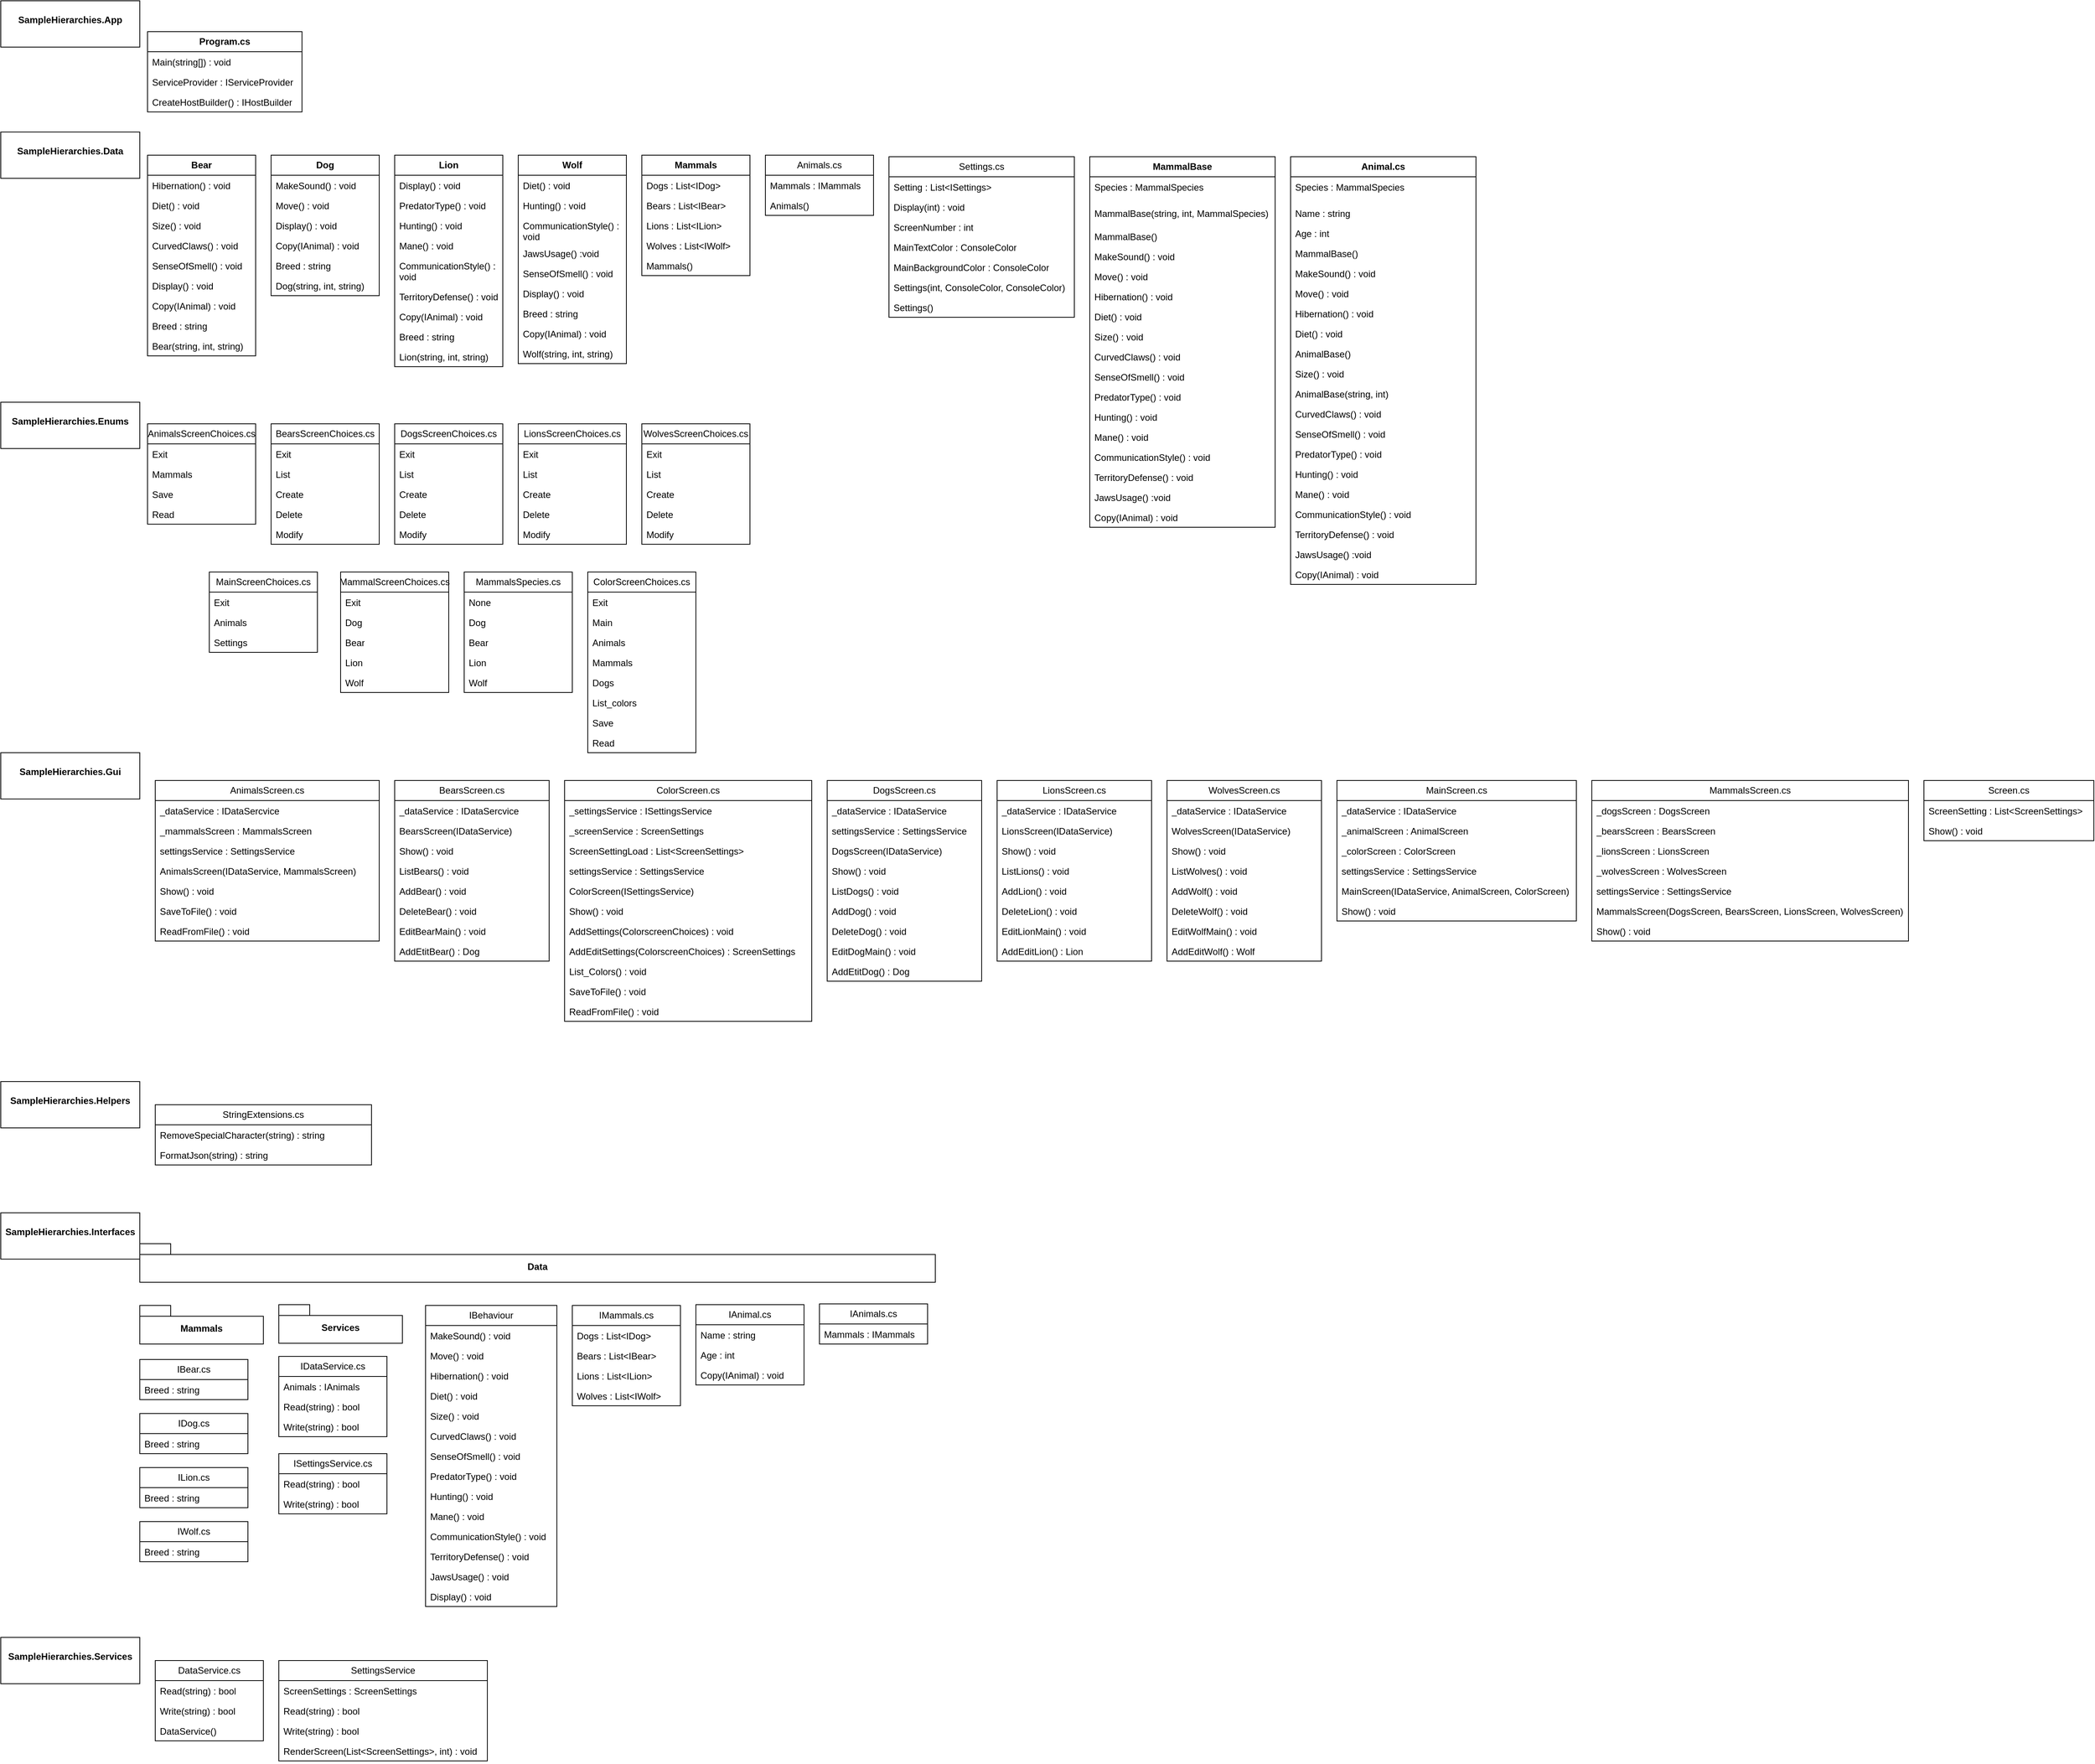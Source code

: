 <mxfile version="21.7.5" type="device">
  <diagram name="Страница 1" id="IqCIE3rgkWnBRjQk0eln">
    <mxGraphModel dx="993" dy="432" grid="1" gridSize="10" guides="1" tooltips="1" connect="1" arrows="1" fold="1" page="1" pageScale="1" pageWidth="1600" pageHeight="1200" math="0" shadow="0">
      <root>
        <mxCell id="0" />
        <mxCell id="1" parent="0" />
        <mxCell id="MoIMwlnieX-UfV8mrOn9-24" value="&lt;p style=&quot;margin:0px;margin-top:4px;text-align:center;&quot;&gt;&lt;br&gt;&lt;b&gt;SampleHierarchies.Data&lt;/b&gt;&lt;/p&gt;" style="verticalAlign=top;align=left;overflow=fill;fontSize=12;fontFamily=Helvetica;html=1;whiteSpace=wrap;" parent="1" vertex="1">
          <mxGeometry y="170" width="180" height="60" as="geometry" />
        </mxCell>
        <mxCell id="MoIMwlnieX-UfV8mrOn9-25" value="&lt;p style=&quot;margin:0px;margin-top:4px;text-align:center;&quot;&gt;&lt;br&gt;&lt;b&gt;SampleHierarchies.App&lt;/b&gt;&lt;/p&gt;" style="verticalAlign=top;align=left;overflow=fill;fontSize=12;fontFamily=Helvetica;html=1;whiteSpace=wrap;" parent="1" vertex="1">
          <mxGeometry width="180" height="60" as="geometry" />
        </mxCell>
        <mxCell id="MoIMwlnieX-UfV8mrOn9-26" value="&lt;p style=&quot;margin:0px;margin-top:4px;text-align:center;&quot;&gt;&lt;br&gt;&lt;b&gt;SampleHierarchies.Enums&lt;/b&gt;&lt;/p&gt;" style="verticalAlign=top;align=left;overflow=fill;fontSize=12;fontFamily=Helvetica;html=1;whiteSpace=wrap;" parent="1" vertex="1">
          <mxGeometry y="520" width="180" height="60" as="geometry" />
        </mxCell>
        <mxCell id="MoIMwlnieX-UfV8mrOn9-27" value="&lt;p style=&quot;margin:0px;margin-top:4px;text-align:center;&quot;&gt;&lt;br&gt;&lt;b&gt;SampleHierarchies.Gui&lt;/b&gt;&lt;/p&gt;" style="verticalAlign=top;align=left;overflow=fill;fontSize=12;fontFamily=Helvetica;html=1;whiteSpace=wrap;" parent="1" vertex="1">
          <mxGeometry y="974" width="180" height="60" as="geometry" />
        </mxCell>
        <mxCell id="MoIMwlnieX-UfV8mrOn9-28" value="&lt;p style=&quot;margin:0px;margin-top:4px;text-align:center;&quot;&gt;&lt;br&gt;&lt;b&gt;SampleHierarchies.Helpers&lt;/b&gt;&lt;/p&gt;" style="verticalAlign=top;align=left;overflow=fill;fontSize=12;fontFamily=Helvetica;html=1;whiteSpace=wrap;" parent="1" vertex="1">
          <mxGeometry y="1400" width="180" height="60" as="geometry" />
        </mxCell>
        <mxCell id="MoIMwlnieX-UfV8mrOn9-29" value="&lt;p style=&quot;margin:0px;margin-top:4px;text-align:center;&quot;&gt;&lt;br&gt;&lt;b&gt;SampleHierarchies.Services&lt;/b&gt;&lt;/p&gt;" style="verticalAlign=top;align=left;overflow=fill;fontSize=12;fontFamily=Helvetica;html=1;whiteSpace=wrap;" parent="1" vertex="1">
          <mxGeometry y="2120" width="180" height="60" as="geometry" />
        </mxCell>
        <mxCell id="MoIMwlnieX-UfV8mrOn9-30" value="&lt;p style=&quot;margin:0px;margin-top:4px;text-align:center;&quot;&gt;&lt;br&gt;&lt;b&gt;SampleHierarchies.Interfaces&lt;/b&gt;&lt;/p&gt;" style="verticalAlign=top;align=left;overflow=fill;fontSize=12;fontFamily=Helvetica;html=1;whiteSpace=wrap;" parent="1" vertex="1">
          <mxGeometry y="1570" width="180" height="60" as="geometry" />
        </mxCell>
        <mxCell id="MoIMwlnieX-UfV8mrOn9-41" value="&lt;b&gt;Program.cs&lt;/b&gt;" style="swimlane;fontStyle=0;childLayout=stackLayout;horizontal=1;startSize=26;fillColor=none;horizontalStack=0;resizeParent=1;resizeParentMax=0;resizeLast=0;collapsible=1;marginBottom=0;whiteSpace=wrap;html=1;" parent="1" vertex="1">
          <mxGeometry x="190" y="40" width="200" height="104" as="geometry" />
        </mxCell>
        <mxCell id="MoIMwlnieX-UfV8mrOn9-42" value="Main(string[]) : void" style="text;strokeColor=none;fillColor=none;align=left;verticalAlign=top;spacingLeft=4;spacingRight=4;overflow=hidden;rotatable=0;points=[[0,0.5],[1,0.5]];portConstraint=eastwest;whiteSpace=wrap;html=1;" parent="MoIMwlnieX-UfV8mrOn9-41" vertex="1">
          <mxGeometry y="26" width="200" height="26" as="geometry" />
        </mxCell>
        <mxCell id="MoIMwlnieX-UfV8mrOn9-43" value="ServiceProvider : IServiceProvider" style="text;strokeColor=none;fillColor=none;align=left;verticalAlign=top;spacingLeft=4;spacingRight=4;overflow=hidden;rotatable=0;points=[[0,0.5],[1,0.5]];portConstraint=eastwest;whiteSpace=wrap;html=1;" parent="MoIMwlnieX-UfV8mrOn9-41" vertex="1">
          <mxGeometry y="52" width="200" height="26" as="geometry" />
        </mxCell>
        <mxCell id="MoIMwlnieX-UfV8mrOn9-44" value="CreateHostBuilder() : IHostBuilder" style="text;strokeColor=none;fillColor=none;align=left;verticalAlign=top;spacingLeft=4;spacingRight=4;overflow=hidden;rotatable=0;points=[[0,0.5],[1,0.5]];portConstraint=eastwest;whiteSpace=wrap;html=1;" parent="MoIMwlnieX-UfV8mrOn9-41" vertex="1">
          <mxGeometry y="78" width="200" height="26" as="geometry" />
        </mxCell>
        <mxCell id="MoIMwlnieX-UfV8mrOn9-47" value="&lt;b&gt;Bear&lt;/b&gt;" style="swimlane;fontStyle=0;childLayout=stackLayout;horizontal=1;startSize=26;fillColor=none;horizontalStack=0;resizeParent=1;resizeParentMax=0;resizeLast=0;collapsible=1;marginBottom=0;whiteSpace=wrap;html=1;" parent="1" vertex="1">
          <mxGeometry x="190" y="200" width="140" height="260" as="geometry" />
        </mxCell>
        <mxCell id="MoIMwlnieX-UfV8mrOn9-48" value="Hibernation() : void" style="text;strokeColor=none;fillColor=none;align=left;verticalAlign=top;spacingLeft=4;spacingRight=4;overflow=hidden;rotatable=0;points=[[0,0.5],[1,0.5]];portConstraint=eastwest;whiteSpace=wrap;html=1;" parent="MoIMwlnieX-UfV8mrOn9-47" vertex="1">
          <mxGeometry y="26" width="140" height="26" as="geometry" />
        </mxCell>
        <mxCell id="MoIMwlnieX-UfV8mrOn9-53" value="Diet() : void" style="text;strokeColor=none;fillColor=none;align=left;verticalAlign=top;spacingLeft=4;spacingRight=4;overflow=hidden;rotatable=0;points=[[0,0.5],[1,0.5]];portConstraint=eastwest;whiteSpace=wrap;html=1;" parent="MoIMwlnieX-UfV8mrOn9-47" vertex="1">
          <mxGeometry y="52" width="140" height="26" as="geometry" />
        </mxCell>
        <mxCell id="MoIMwlnieX-UfV8mrOn9-54" value="Size() : void" style="text;strokeColor=none;fillColor=none;align=left;verticalAlign=top;spacingLeft=4;spacingRight=4;overflow=hidden;rotatable=0;points=[[0,0.5],[1,0.5]];portConstraint=eastwest;whiteSpace=wrap;html=1;" parent="MoIMwlnieX-UfV8mrOn9-47" vertex="1">
          <mxGeometry y="78" width="140" height="26" as="geometry" />
        </mxCell>
        <mxCell id="MoIMwlnieX-UfV8mrOn9-49" value="CurvedClaws() : void" style="text;strokeColor=none;fillColor=none;align=left;verticalAlign=top;spacingLeft=4;spacingRight=4;overflow=hidden;rotatable=0;points=[[0,0.5],[1,0.5]];portConstraint=eastwest;whiteSpace=wrap;html=1;" parent="MoIMwlnieX-UfV8mrOn9-47" vertex="1">
          <mxGeometry y="104" width="140" height="26" as="geometry" />
        </mxCell>
        <mxCell id="MoIMwlnieX-UfV8mrOn9-57" value="SenseOfSmell() : void" style="text;strokeColor=none;fillColor=none;align=left;verticalAlign=top;spacingLeft=4;spacingRight=4;overflow=hidden;rotatable=0;points=[[0,0.5],[1,0.5]];portConstraint=eastwest;whiteSpace=wrap;html=1;" parent="MoIMwlnieX-UfV8mrOn9-47" vertex="1">
          <mxGeometry y="130" width="140" height="26" as="geometry" />
        </mxCell>
        <mxCell id="MoIMwlnieX-UfV8mrOn9-56" value="Display() : void" style="text;strokeColor=none;fillColor=none;align=left;verticalAlign=top;spacingLeft=4;spacingRight=4;overflow=hidden;rotatable=0;points=[[0,0.5],[1,0.5]];portConstraint=eastwest;whiteSpace=wrap;html=1;" parent="MoIMwlnieX-UfV8mrOn9-47" vertex="1">
          <mxGeometry y="156" width="140" height="26" as="geometry" />
        </mxCell>
        <mxCell id="MoIMwlnieX-UfV8mrOn9-55" value="Copy(IAnimal) : void" style="text;strokeColor=none;fillColor=none;align=left;verticalAlign=top;spacingLeft=4;spacingRight=4;overflow=hidden;rotatable=0;points=[[0,0.5],[1,0.5]];portConstraint=eastwest;whiteSpace=wrap;html=1;" parent="MoIMwlnieX-UfV8mrOn9-47" vertex="1">
          <mxGeometry y="182" width="140" height="26" as="geometry" />
        </mxCell>
        <mxCell id="MoIMwlnieX-UfV8mrOn9-52" value="Breed : string" style="text;strokeColor=none;fillColor=none;align=left;verticalAlign=top;spacingLeft=4;spacingRight=4;overflow=hidden;rotatable=0;points=[[0,0.5],[1,0.5]];portConstraint=eastwest;whiteSpace=wrap;html=1;" parent="MoIMwlnieX-UfV8mrOn9-47" vertex="1">
          <mxGeometry y="208" width="140" height="26" as="geometry" />
        </mxCell>
        <mxCell id="MoIMwlnieX-UfV8mrOn9-50" value="Bear(string, int, string)" style="text;strokeColor=none;fillColor=none;align=left;verticalAlign=top;spacingLeft=4;spacingRight=4;overflow=hidden;rotatable=0;points=[[0,0.5],[1,0.5]];portConstraint=eastwest;whiteSpace=wrap;html=1;" parent="MoIMwlnieX-UfV8mrOn9-47" vertex="1">
          <mxGeometry y="234" width="140" height="26" as="geometry" />
        </mxCell>
        <mxCell id="MoIMwlnieX-UfV8mrOn9-58" value="&lt;b&gt;Dog&lt;/b&gt;" style="swimlane;fontStyle=0;childLayout=stackLayout;horizontal=1;startSize=26;fillColor=none;horizontalStack=0;resizeParent=1;resizeParentMax=0;resizeLast=0;collapsible=1;marginBottom=0;whiteSpace=wrap;html=1;" parent="1" vertex="1">
          <mxGeometry x="350" y="200" width="140" height="182" as="geometry" />
        </mxCell>
        <mxCell id="MoIMwlnieX-UfV8mrOn9-59" value="MakeSound() : void" style="text;strokeColor=none;fillColor=none;align=left;verticalAlign=top;spacingLeft=4;spacingRight=4;overflow=hidden;rotatable=0;points=[[0,0.5],[1,0.5]];portConstraint=eastwest;whiteSpace=wrap;html=1;" parent="MoIMwlnieX-UfV8mrOn9-58" vertex="1">
          <mxGeometry y="26" width="140" height="26" as="geometry" />
        </mxCell>
        <mxCell id="MoIMwlnieX-UfV8mrOn9-60" value="Move() : void" style="text;strokeColor=none;fillColor=none;align=left;verticalAlign=top;spacingLeft=4;spacingRight=4;overflow=hidden;rotatable=0;points=[[0,0.5],[1,0.5]];portConstraint=eastwest;whiteSpace=wrap;html=1;" parent="MoIMwlnieX-UfV8mrOn9-58" vertex="1">
          <mxGeometry y="52" width="140" height="26" as="geometry" />
        </mxCell>
        <mxCell id="MoIMwlnieX-UfV8mrOn9-61" value="Display() : void" style="text;strokeColor=none;fillColor=none;align=left;verticalAlign=top;spacingLeft=4;spacingRight=4;overflow=hidden;rotatable=0;points=[[0,0.5],[1,0.5]];portConstraint=eastwest;whiteSpace=wrap;html=1;" parent="MoIMwlnieX-UfV8mrOn9-58" vertex="1">
          <mxGeometry y="78" width="140" height="26" as="geometry" />
        </mxCell>
        <mxCell id="MoIMwlnieX-UfV8mrOn9-62" value="Copy(IAnimal) : void" style="text;strokeColor=none;fillColor=none;align=left;verticalAlign=top;spacingLeft=4;spacingRight=4;overflow=hidden;rotatable=0;points=[[0,0.5],[1,0.5]];portConstraint=eastwest;whiteSpace=wrap;html=1;" parent="MoIMwlnieX-UfV8mrOn9-58" vertex="1">
          <mxGeometry y="104" width="140" height="26" as="geometry" />
        </mxCell>
        <mxCell id="MoIMwlnieX-UfV8mrOn9-63" value="Breed : string" style="text;strokeColor=none;fillColor=none;align=left;verticalAlign=top;spacingLeft=4;spacingRight=4;overflow=hidden;rotatable=0;points=[[0,0.5],[1,0.5]];portConstraint=eastwest;whiteSpace=wrap;html=1;" parent="MoIMwlnieX-UfV8mrOn9-58" vertex="1">
          <mxGeometry y="130" width="140" height="26" as="geometry" />
        </mxCell>
        <mxCell id="MoIMwlnieX-UfV8mrOn9-64" value="Dog(string, int, string)" style="text;strokeColor=none;fillColor=none;align=left;verticalAlign=top;spacingLeft=4;spacingRight=4;overflow=hidden;rotatable=0;points=[[0,0.5],[1,0.5]];portConstraint=eastwest;whiteSpace=wrap;html=1;" parent="MoIMwlnieX-UfV8mrOn9-58" vertex="1">
          <mxGeometry y="156" width="140" height="26" as="geometry" />
        </mxCell>
        <mxCell id="MoIMwlnieX-UfV8mrOn9-68" value="&lt;b&gt;Lion&lt;/b&gt;" style="swimlane;fontStyle=0;childLayout=stackLayout;horizontal=1;startSize=26;fillColor=none;horizontalStack=0;resizeParent=1;resizeParentMax=0;resizeLast=0;collapsible=1;marginBottom=0;whiteSpace=wrap;html=1;" parent="1" vertex="1">
          <mxGeometry x="510" y="200" width="140" height="274" as="geometry" />
        </mxCell>
        <mxCell id="MoIMwlnieX-UfV8mrOn9-69" value="Display() : void" style="text;strokeColor=none;fillColor=none;align=left;verticalAlign=top;spacingLeft=4;spacingRight=4;overflow=hidden;rotatable=0;points=[[0,0.5],[1,0.5]];portConstraint=eastwest;whiteSpace=wrap;html=1;" parent="MoIMwlnieX-UfV8mrOn9-68" vertex="1">
          <mxGeometry y="26" width="140" height="26" as="geometry" />
        </mxCell>
        <mxCell id="MoIMwlnieX-UfV8mrOn9-70" value="PredatorType() : void" style="text;strokeColor=none;fillColor=none;align=left;verticalAlign=top;spacingLeft=4;spacingRight=4;overflow=hidden;rotatable=0;points=[[0,0.5],[1,0.5]];portConstraint=eastwest;whiteSpace=wrap;html=1;" parent="MoIMwlnieX-UfV8mrOn9-68" vertex="1">
          <mxGeometry y="52" width="140" height="26" as="geometry" />
        </mxCell>
        <mxCell id="MoIMwlnieX-UfV8mrOn9-71" value="Hunting() : void" style="text;strokeColor=none;fillColor=none;align=left;verticalAlign=top;spacingLeft=4;spacingRight=4;overflow=hidden;rotatable=0;points=[[0,0.5],[1,0.5]];portConstraint=eastwest;whiteSpace=wrap;html=1;" parent="MoIMwlnieX-UfV8mrOn9-68" vertex="1">
          <mxGeometry y="78" width="140" height="26" as="geometry" />
        </mxCell>
        <mxCell id="MoIMwlnieX-UfV8mrOn9-72" value="Mane() : void" style="text;strokeColor=none;fillColor=none;align=left;verticalAlign=top;spacingLeft=4;spacingRight=4;overflow=hidden;rotatable=0;points=[[0,0.5],[1,0.5]];portConstraint=eastwest;whiteSpace=wrap;html=1;" parent="MoIMwlnieX-UfV8mrOn9-68" vertex="1">
          <mxGeometry y="104" width="140" height="26" as="geometry" />
        </mxCell>
        <mxCell id="MoIMwlnieX-UfV8mrOn9-73" value="CommunicationStyle() : void" style="text;strokeColor=none;fillColor=none;align=left;verticalAlign=top;spacingLeft=4;spacingRight=4;overflow=hidden;rotatable=0;points=[[0,0.5],[1,0.5]];portConstraint=eastwest;whiteSpace=wrap;html=1;" parent="MoIMwlnieX-UfV8mrOn9-68" vertex="1">
          <mxGeometry y="130" width="140" height="40" as="geometry" />
        </mxCell>
        <mxCell id="MoIMwlnieX-UfV8mrOn9-74" value="TerritoryDefense() : void" style="text;strokeColor=none;fillColor=none;align=left;verticalAlign=top;spacingLeft=4;spacingRight=4;overflow=hidden;rotatable=0;points=[[0,0.5],[1,0.5]];portConstraint=eastwest;whiteSpace=wrap;html=1;" parent="MoIMwlnieX-UfV8mrOn9-68" vertex="1">
          <mxGeometry y="170" width="140" height="26" as="geometry" />
        </mxCell>
        <mxCell id="MoIMwlnieX-UfV8mrOn9-75" value="Copy(IAnimal) : void" style="text;strokeColor=none;fillColor=none;align=left;verticalAlign=top;spacingLeft=4;spacingRight=4;overflow=hidden;rotatable=0;points=[[0,0.5],[1,0.5]];portConstraint=eastwest;whiteSpace=wrap;html=1;" parent="MoIMwlnieX-UfV8mrOn9-68" vertex="1">
          <mxGeometry y="196" width="140" height="26" as="geometry" />
        </mxCell>
        <mxCell id="MoIMwlnieX-UfV8mrOn9-76" value="Breed : string" style="text;strokeColor=none;fillColor=none;align=left;verticalAlign=top;spacingLeft=4;spacingRight=4;overflow=hidden;rotatable=0;points=[[0,0.5],[1,0.5]];portConstraint=eastwest;whiteSpace=wrap;html=1;" parent="MoIMwlnieX-UfV8mrOn9-68" vertex="1">
          <mxGeometry y="222" width="140" height="26" as="geometry" />
        </mxCell>
        <mxCell id="MoIMwlnieX-UfV8mrOn9-77" value="Lion(string, int, string)" style="text;strokeColor=none;fillColor=none;align=left;verticalAlign=top;spacingLeft=4;spacingRight=4;overflow=hidden;rotatable=0;points=[[0,0.5],[1,0.5]];portConstraint=eastwest;whiteSpace=wrap;html=1;" parent="MoIMwlnieX-UfV8mrOn9-68" vertex="1">
          <mxGeometry y="248" width="140" height="26" as="geometry" />
        </mxCell>
        <mxCell id="MoIMwlnieX-UfV8mrOn9-78" value="&lt;b&gt;MammalBase&lt;/b&gt;" style="swimlane;fontStyle=0;childLayout=stackLayout;horizontal=1;startSize=26;fillColor=none;horizontalStack=0;resizeParent=1;resizeParentMax=0;resizeLast=0;collapsible=1;marginBottom=0;whiteSpace=wrap;html=1;" parent="1" vertex="1">
          <mxGeometry x="1410" y="202" width="240" height="480" as="geometry" />
        </mxCell>
        <mxCell id="MoIMwlnieX-UfV8mrOn9-79" value="Species : MammalSpecies" style="text;strokeColor=none;fillColor=none;align=left;verticalAlign=top;spacingLeft=4;spacingRight=4;overflow=hidden;rotatable=0;points=[[0,0.5],[1,0.5]];portConstraint=eastwest;whiteSpace=wrap;html=1;" parent="MoIMwlnieX-UfV8mrOn9-78" vertex="1">
          <mxGeometry y="26" width="240" height="34" as="geometry" />
        </mxCell>
        <mxCell id="MoIMwlnieX-UfV8mrOn9-80" value="MammalBase(string, int, MammalSpecies)" style="text;strokeColor=none;fillColor=none;align=left;verticalAlign=top;spacingLeft=4;spacingRight=4;overflow=hidden;rotatable=0;points=[[0,0.5],[1,0.5]];portConstraint=eastwest;whiteSpace=wrap;html=1;" parent="MoIMwlnieX-UfV8mrOn9-78" vertex="1">
          <mxGeometry y="60" width="240" height="30" as="geometry" />
        </mxCell>
        <mxCell id="MoIMwlnieX-UfV8mrOn9-113" value="MammalBase()" style="text;strokeColor=none;fillColor=none;align=left;verticalAlign=top;spacingLeft=4;spacingRight=4;overflow=hidden;rotatable=0;points=[[0,0.5],[1,0.5]];portConstraint=eastwest;whiteSpace=wrap;html=1;" parent="MoIMwlnieX-UfV8mrOn9-78" vertex="1">
          <mxGeometry y="90" width="240" height="26" as="geometry" />
        </mxCell>
        <mxCell id="MoIMwlnieX-UfV8mrOn9-81" value="MakeSound() : void" style="text;strokeColor=none;fillColor=none;align=left;verticalAlign=top;spacingLeft=4;spacingRight=4;overflow=hidden;rotatable=0;points=[[0,0.5],[1,0.5]];portConstraint=eastwest;whiteSpace=wrap;html=1;" parent="MoIMwlnieX-UfV8mrOn9-78" vertex="1">
          <mxGeometry y="116" width="240" height="26" as="geometry" />
        </mxCell>
        <mxCell id="MoIMwlnieX-UfV8mrOn9-110" value="Move() : void" style="text;strokeColor=none;fillColor=none;align=left;verticalAlign=top;spacingLeft=4;spacingRight=4;overflow=hidden;rotatable=0;points=[[0,0.5],[1,0.5]];portConstraint=eastwest;whiteSpace=wrap;html=1;" parent="MoIMwlnieX-UfV8mrOn9-78" vertex="1">
          <mxGeometry y="142" width="240" height="26" as="geometry" />
        </mxCell>
        <mxCell id="MoIMwlnieX-UfV8mrOn9-114" value="Hibernation() : void" style="text;strokeColor=none;fillColor=none;align=left;verticalAlign=top;spacingLeft=4;spacingRight=4;overflow=hidden;rotatable=0;points=[[0,0.5],[1,0.5]];portConstraint=eastwest;whiteSpace=wrap;html=1;" parent="MoIMwlnieX-UfV8mrOn9-78" vertex="1">
          <mxGeometry y="168" width="240" height="26" as="geometry" />
        </mxCell>
        <mxCell id="MoIMwlnieX-UfV8mrOn9-112" value="Diet() : void" style="text;strokeColor=none;fillColor=none;align=left;verticalAlign=top;spacingLeft=4;spacingRight=4;overflow=hidden;rotatable=0;points=[[0,0.5],[1,0.5]];portConstraint=eastwest;whiteSpace=wrap;html=1;" parent="MoIMwlnieX-UfV8mrOn9-78" vertex="1">
          <mxGeometry y="194" width="240" height="26" as="geometry" />
        </mxCell>
        <mxCell id="MoIMwlnieX-UfV8mrOn9-115" value="Size() : void" style="text;strokeColor=none;fillColor=none;align=left;verticalAlign=top;spacingLeft=4;spacingRight=4;overflow=hidden;rotatable=0;points=[[0,0.5],[1,0.5]];portConstraint=eastwest;whiteSpace=wrap;html=1;" parent="MoIMwlnieX-UfV8mrOn9-78" vertex="1">
          <mxGeometry y="220" width="240" height="26" as="geometry" />
        </mxCell>
        <mxCell id="MoIMwlnieX-UfV8mrOn9-82" value="CurvedClaws() : void" style="text;strokeColor=none;fillColor=none;align=left;verticalAlign=top;spacingLeft=4;spacingRight=4;overflow=hidden;rotatable=0;points=[[0,0.5],[1,0.5]];portConstraint=eastwest;whiteSpace=wrap;html=1;" parent="MoIMwlnieX-UfV8mrOn9-78" vertex="1">
          <mxGeometry y="246" width="240" height="26" as="geometry" />
        </mxCell>
        <mxCell id="MoIMwlnieX-UfV8mrOn9-109" value="SenseOfSmell() : void" style="text;strokeColor=none;fillColor=none;align=left;verticalAlign=top;spacingLeft=4;spacingRight=4;overflow=hidden;rotatable=0;points=[[0,0.5],[1,0.5]];portConstraint=eastwest;whiteSpace=wrap;html=1;" parent="MoIMwlnieX-UfV8mrOn9-78" vertex="1">
          <mxGeometry y="272" width="240" height="26" as="geometry" />
        </mxCell>
        <mxCell id="MoIMwlnieX-UfV8mrOn9-111" value="PredatorType() : void" style="text;strokeColor=none;fillColor=none;align=left;verticalAlign=top;spacingLeft=4;spacingRight=4;overflow=hidden;rotatable=0;points=[[0,0.5],[1,0.5]];portConstraint=eastwest;whiteSpace=wrap;html=1;" parent="MoIMwlnieX-UfV8mrOn9-78" vertex="1">
          <mxGeometry y="298" width="240" height="26" as="geometry" />
        </mxCell>
        <mxCell id="MoIMwlnieX-UfV8mrOn9-83" value="Hunting() : void" style="text;strokeColor=none;fillColor=none;align=left;verticalAlign=top;spacingLeft=4;spacingRight=4;overflow=hidden;rotatable=0;points=[[0,0.5],[1,0.5]];portConstraint=eastwest;whiteSpace=wrap;html=1;" parent="MoIMwlnieX-UfV8mrOn9-78" vertex="1">
          <mxGeometry y="324" width="240" height="26" as="geometry" />
        </mxCell>
        <mxCell id="MoIMwlnieX-UfV8mrOn9-108" value="Mane() : void" style="text;strokeColor=none;fillColor=none;align=left;verticalAlign=top;spacingLeft=4;spacingRight=4;overflow=hidden;rotatable=0;points=[[0,0.5],[1,0.5]];portConstraint=eastwest;whiteSpace=wrap;html=1;" parent="MoIMwlnieX-UfV8mrOn9-78" vertex="1">
          <mxGeometry y="350" width="240" height="26" as="geometry" />
        </mxCell>
        <mxCell id="MoIMwlnieX-UfV8mrOn9-84" value="CommunicationStyle() : void" style="text;strokeColor=none;fillColor=none;align=left;verticalAlign=top;spacingLeft=4;spacingRight=4;overflow=hidden;rotatable=0;points=[[0,0.5],[1,0.5]];portConstraint=eastwest;whiteSpace=wrap;html=1;" parent="MoIMwlnieX-UfV8mrOn9-78" vertex="1">
          <mxGeometry y="376" width="240" height="26" as="geometry" />
        </mxCell>
        <mxCell id="MoIMwlnieX-UfV8mrOn9-85" value="TerritoryDefense() : void" style="text;strokeColor=none;fillColor=none;align=left;verticalAlign=top;spacingLeft=4;spacingRight=4;overflow=hidden;rotatable=0;points=[[0,0.5],[1,0.5]];portConstraint=eastwest;whiteSpace=wrap;html=1;" parent="MoIMwlnieX-UfV8mrOn9-78" vertex="1">
          <mxGeometry y="402" width="240" height="26" as="geometry" />
        </mxCell>
        <mxCell id="MoIMwlnieX-UfV8mrOn9-86" value="JawsUsage() :void" style="text;strokeColor=none;fillColor=none;align=left;verticalAlign=top;spacingLeft=4;spacingRight=4;overflow=hidden;rotatable=0;points=[[0,0.5],[1,0.5]];portConstraint=eastwest;whiteSpace=wrap;html=1;" parent="MoIMwlnieX-UfV8mrOn9-78" vertex="1">
          <mxGeometry y="428" width="240" height="26" as="geometry" />
        </mxCell>
        <mxCell id="MoIMwlnieX-UfV8mrOn9-87" value="Copy(IAnimal) : void" style="text;strokeColor=none;fillColor=none;align=left;verticalAlign=top;spacingLeft=4;spacingRight=4;overflow=hidden;rotatable=0;points=[[0,0.5],[1,0.5]];portConstraint=eastwest;whiteSpace=wrap;html=1;" parent="MoIMwlnieX-UfV8mrOn9-78" vertex="1">
          <mxGeometry y="454" width="240" height="26" as="geometry" />
        </mxCell>
        <mxCell id="MoIMwlnieX-UfV8mrOn9-88" value="&lt;b&gt;Mammals&lt;/b&gt;" style="swimlane;fontStyle=0;childLayout=stackLayout;horizontal=1;startSize=26;fillColor=none;horizontalStack=0;resizeParent=1;resizeParentMax=0;resizeLast=0;collapsible=1;marginBottom=0;whiteSpace=wrap;html=1;" parent="1" vertex="1">
          <mxGeometry x="830" y="200" width="140" height="156" as="geometry" />
        </mxCell>
        <mxCell id="MoIMwlnieX-UfV8mrOn9-89" value="Dogs : List&amp;lt;IDog&amp;gt;" style="text;strokeColor=none;fillColor=none;align=left;verticalAlign=top;spacingLeft=4;spacingRight=4;overflow=hidden;rotatable=0;points=[[0,0.5],[1,0.5]];portConstraint=eastwest;whiteSpace=wrap;html=1;" parent="MoIMwlnieX-UfV8mrOn9-88" vertex="1">
          <mxGeometry y="26" width="140" height="26" as="geometry" />
        </mxCell>
        <mxCell id="MoIMwlnieX-UfV8mrOn9-90" value="Bears : List&amp;lt;IBear&amp;gt;" style="text;strokeColor=none;fillColor=none;align=left;verticalAlign=top;spacingLeft=4;spacingRight=4;overflow=hidden;rotatable=0;points=[[0,0.5],[1,0.5]];portConstraint=eastwest;whiteSpace=wrap;html=1;" parent="MoIMwlnieX-UfV8mrOn9-88" vertex="1">
          <mxGeometry y="52" width="140" height="26" as="geometry" />
        </mxCell>
        <mxCell id="MoIMwlnieX-UfV8mrOn9-91" value="Lions : List&amp;lt;ILion&amp;gt;" style="text;strokeColor=none;fillColor=none;align=left;verticalAlign=top;spacingLeft=4;spacingRight=4;overflow=hidden;rotatable=0;points=[[0,0.5],[1,0.5]];portConstraint=eastwest;whiteSpace=wrap;html=1;" parent="MoIMwlnieX-UfV8mrOn9-88" vertex="1">
          <mxGeometry y="78" width="140" height="26" as="geometry" />
        </mxCell>
        <mxCell id="MoIMwlnieX-UfV8mrOn9-92" value="Wolves : List&amp;lt;IWolf&amp;gt;" style="text;strokeColor=none;fillColor=none;align=left;verticalAlign=top;spacingLeft=4;spacingRight=4;overflow=hidden;rotatable=0;points=[[0,0.5],[1,0.5]];portConstraint=eastwest;whiteSpace=wrap;html=1;" parent="MoIMwlnieX-UfV8mrOn9-88" vertex="1">
          <mxGeometry y="104" width="140" height="26" as="geometry" />
        </mxCell>
        <mxCell id="MoIMwlnieX-UfV8mrOn9-93" value="Mammals()" style="text;strokeColor=none;fillColor=none;align=left;verticalAlign=top;spacingLeft=4;spacingRight=4;overflow=hidden;rotatable=0;points=[[0,0.5],[1,0.5]];portConstraint=eastwest;whiteSpace=wrap;html=1;" parent="MoIMwlnieX-UfV8mrOn9-88" vertex="1">
          <mxGeometry y="130" width="140" height="26" as="geometry" />
        </mxCell>
        <mxCell id="MoIMwlnieX-UfV8mrOn9-98" value="&lt;b&gt;Wolf&lt;/b&gt;" style="swimlane;fontStyle=0;childLayout=stackLayout;horizontal=1;startSize=26;fillColor=none;horizontalStack=0;resizeParent=1;resizeParentMax=0;resizeLast=0;collapsible=1;marginBottom=0;whiteSpace=wrap;html=1;" parent="1" vertex="1">
          <mxGeometry x="670" y="200" width="140" height="270" as="geometry" />
        </mxCell>
        <mxCell id="MoIMwlnieX-UfV8mrOn9-100" value="Diet() : void" style="text;strokeColor=none;fillColor=none;align=left;verticalAlign=top;spacingLeft=4;spacingRight=4;overflow=hidden;rotatable=0;points=[[0,0.5],[1,0.5]];portConstraint=eastwest;whiteSpace=wrap;html=1;" parent="MoIMwlnieX-UfV8mrOn9-98" vertex="1">
          <mxGeometry y="26" width="140" height="26" as="geometry" />
        </mxCell>
        <mxCell id="MoIMwlnieX-UfV8mrOn9-101" value="Hunting() : void" style="text;strokeColor=none;fillColor=none;align=left;verticalAlign=top;spacingLeft=4;spacingRight=4;overflow=hidden;rotatable=0;points=[[0,0.5],[1,0.5]];portConstraint=eastwest;whiteSpace=wrap;html=1;" parent="MoIMwlnieX-UfV8mrOn9-98" vertex="1">
          <mxGeometry y="52" width="140" height="26" as="geometry" />
        </mxCell>
        <mxCell id="MoIMwlnieX-UfV8mrOn9-102" value="CommunicationStyle() : void" style="text;strokeColor=none;fillColor=none;align=left;verticalAlign=top;spacingLeft=4;spacingRight=4;overflow=hidden;rotatable=0;points=[[0,0.5],[1,0.5]];portConstraint=eastwest;whiteSpace=wrap;html=1;" parent="MoIMwlnieX-UfV8mrOn9-98" vertex="1">
          <mxGeometry y="78" width="140" height="36" as="geometry" />
        </mxCell>
        <mxCell id="MoIMwlnieX-UfV8mrOn9-103" value="JawsUsage() :void" style="text;strokeColor=none;fillColor=none;align=left;verticalAlign=top;spacingLeft=4;spacingRight=4;overflow=hidden;rotatable=0;points=[[0,0.5],[1,0.5]];portConstraint=eastwest;whiteSpace=wrap;html=1;" parent="MoIMwlnieX-UfV8mrOn9-98" vertex="1">
          <mxGeometry y="114" width="140" height="26" as="geometry" />
        </mxCell>
        <mxCell id="MoIMwlnieX-UfV8mrOn9-104" value="SenseOfSmell() : void" style="text;strokeColor=none;fillColor=none;align=left;verticalAlign=top;spacingLeft=4;spacingRight=4;overflow=hidden;rotatable=0;points=[[0,0.5],[1,0.5]];portConstraint=eastwest;whiteSpace=wrap;html=1;" parent="MoIMwlnieX-UfV8mrOn9-98" vertex="1">
          <mxGeometry y="140" width="140" height="26" as="geometry" />
        </mxCell>
        <mxCell id="MoIMwlnieX-UfV8mrOn9-105" value="Display() : void" style="text;strokeColor=none;fillColor=none;align=left;verticalAlign=top;spacingLeft=4;spacingRight=4;overflow=hidden;rotatable=0;points=[[0,0.5],[1,0.5]];portConstraint=eastwest;whiteSpace=wrap;html=1;" parent="MoIMwlnieX-UfV8mrOn9-98" vertex="1">
          <mxGeometry y="166" width="140" height="26" as="geometry" />
        </mxCell>
        <mxCell id="MoIMwlnieX-UfV8mrOn9-107" value="Breed : string" style="text;strokeColor=none;fillColor=none;align=left;verticalAlign=top;spacingLeft=4;spacingRight=4;overflow=hidden;rotatable=0;points=[[0,0.5],[1,0.5]];portConstraint=eastwest;whiteSpace=wrap;html=1;" parent="MoIMwlnieX-UfV8mrOn9-98" vertex="1">
          <mxGeometry y="192" width="140" height="26" as="geometry" />
        </mxCell>
        <mxCell id="MoIMwlnieX-UfV8mrOn9-106" value="Copy(IAnimal) : void" style="text;strokeColor=none;fillColor=none;align=left;verticalAlign=top;spacingLeft=4;spacingRight=4;overflow=hidden;rotatable=0;points=[[0,0.5],[1,0.5]];portConstraint=eastwest;whiteSpace=wrap;html=1;" parent="MoIMwlnieX-UfV8mrOn9-98" vertex="1">
          <mxGeometry y="218" width="140" height="26" as="geometry" />
        </mxCell>
        <mxCell id="MoIMwlnieX-UfV8mrOn9-116" value="Wolf(string, int, string)" style="text;strokeColor=none;fillColor=none;align=left;verticalAlign=top;spacingLeft=4;spacingRight=4;overflow=hidden;rotatable=0;points=[[0,0.5],[1,0.5]];portConstraint=eastwest;whiteSpace=wrap;html=1;" parent="MoIMwlnieX-UfV8mrOn9-98" vertex="1">
          <mxGeometry y="244" width="140" height="26" as="geometry" />
        </mxCell>
        <mxCell id="lI_ZvrwTeaC4lj2U1mEZ-1" value="&lt;b&gt;Animal.cs&lt;/b&gt;" style="swimlane;fontStyle=0;childLayout=stackLayout;horizontal=1;startSize=26;fillColor=none;horizontalStack=0;resizeParent=1;resizeParentMax=0;resizeLast=0;collapsible=1;marginBottom=0;whiteSpace=wrap;html=1;" parent="1" vertex="1">
          <mxGeometry x="1670" y="202" width="240" height="554" as="geometry" />
        </mxCell>
        <mxCell id="lI_ZvrwTeaC4lj2U1mEZ-2" value="Species : MammalSpecies" style="text;strokeColor=none;fillColor=none;align=left;verticalAlign=top;spacingLeft=4;spacingRight=4;overflow=hidden;rotatable=0;points=[[0,0.5],[1,0.5]];portConstraint=eastwest;whiteSpace=wrap;html=1;" parent="lI_ZvrwTeaC4lj2U1mEZ-1" vertex="1">
          <mxGeometry y="26" width="240" height="34" as="geometry" />
        </mxCell>
        <mxCell id="lI_ZvrwTeaC4lj2U1mEZ-19" value="Name : string" style="text;strokeColor=none;fillColor=none;align=left;verticalAlign=top;spacingLeft=4;spacingRight=4;overflow=hidden;rotatable=0;points=[[0,0.5],[1,0.5]];portConstraint=eastwest;whiteSpace=wrap;html=1;" parent="lI_ZvrwTeaC4lj2U1mEZ-1" vertex="1">
          <mxGeometry y="60" width="240" height="26" as="geometry" />
        </mxCell>
        <mxCell id="lI_ZvrwTeaC4lj2U1mEZ-20" value="Age : int" style="text;strokeColor=none;fillColor=none;align=left;verticalAlign=top;spacingLeft=4;spacingRight=4;overflow=hidden;rotatable=0;points=[[0,0.5],[1,0.5]];portConstraint=eastwest;whiteSpace=wrap;html=1;" parent="lI_ZvrwTeaC4lj2U1mEZ-1" vertex="1">
          <mxGeometry y="86" width="240" height="26" as="geometry" />
        </mxCell>
        <mxCell id="lI_ZvrwTeaC4lj2U1mEZ-4" value="MammalBase()" style="text;strokeColor=none;fillColor=none;align=left;verticalAlign=top;spacingLeft=4;spacingRight=4;overflow=hidden;rotatable=0;points=[[0,0.5],[1,0.5]];portConstraint=eastwest;whiteSpace=wrap;html=1;" parent="lI_ZvrwTeaC4lj2U1mEZ-1" vertex="1">
          <mxGeometry y="112" width="240" height="26" as="geometry" />
        </mxCell>
        <mxCell id="lI_ZvrwTeaC4lj2U1mEZ-5" value="MakeSound() : void" style="text;strokeColor=none;fillColor=none;align=left;verticalAlign=top;spacingLeft=4;spacingRight=4;overflow=hidden;rotatable=0;points=[[0,0.5],[1,0.5]];portConstraint=eastwest;whiteSpace=wrap;html=1;" parent="lI_ZvrwTeaC4lj2U1mEZ-1" vertex="1">
          <mxGeometry y="138" width="240" height="26" as="geometry" />
        </mxCell>
        <mxCell id="lI_ZvrwTeaC4lj2U1mEZ-6" value="Move() : void" style="text;strokeColor=none;fillColor=none;align=left;verticalAlign=top;spacingLeft=4;spacingRight=4;overflow=hidden;rotatable=0;points=[[0,0.5],[1,0.5]];portConstraint=eastwest;whiteSpace=wrap;html=1;" parent="lI_ZvrwTeaC4lj2U1mEZ-1" vertex="1">
          <mxGeometry y="164" width="240" height="26" as="geometry" />
        </mxCell>
        <mxCell id="lI_ZvrwTeaC4lj2U1mEZ-7" value="Hibernation() : void" style="text;strokeColor=none;fillColor=none;align=left;verticalAlign=top;spacingLeft=4;spacingRight=4;overflow=hidden;rotatable=0;points=[[0,0.5],[1,0.5]];portConstraint=eastwest;whiteSpace=wrap;html=1;" parent="lI_ZvrwTeaC4lj2U1mEZ-1" vertex="1">
          <mxGeometry y="190" width="240" height="26" as="geometry" />
        </mxCell>
        <mxCell id="lI_ZvrwTeaC4lj2U1mEZ-8" value="Diet() : void" style="text;strokeColor=none;fillColor=none;align=left;verticalAlign=top;spacingLeft=4;spacingRight=4;overflow=hidden;rotatable=0;points=[[0,0.5],[1,0.5]];portConstraint=eastwest;whiteSpace=wrap;html=1;" parent="lI_ZvrwTeaC4lj2U1mEZ-1" vertex="1">
          <mxGeometry y="216" width="240" height="26" as="geometry" />
        </mxCell>
        <mxCell id="lI_ZvrwTeaC4lj2U1mEZ-21" value="AnimalBase()" style="text;strokeColor=none;fillColor=none;align=left;verticalAlign=top;spacingLeft=4;spacingRight=4;overflow=hidden;rotatable=0;points=[[0,0.5],[1,0.5]];portConstraint=eastwest;whiteSpace=wrap;html=1;" parent="lI_ZvrwTeaC4lj2U1mEZ-1" vertex="1">
          <mxGeometry y="242" width="240" height="26" as="geometry" />
        </mxCell>
        <mxCell id="lI_ZvrwTeaC4lj2U1mEZ-9" value="Size() : void" style="text;strokeColor=none;fillColor=none;align=left;verticalAlign=top;spacingLeft=4;spacingRight=4;overflow=hidden;rotatable=0;points=[[0,0.5],[1,0.5]];portConstraint=eastwest;whiteSpace=wrap;html=1;" parent="lI_ZvrwTeaC4lj2U1mEZ-1" vertex="1">
          <mxGeometry y="268" width="240" height="26" as="geometry" />
        </mxCell>
        <mxCell id="lI_ZvrwTeaC4lj2U1mEZ-22" value="AnimalBase(string, int)" style="text;strokeColor=none;fillColor=none;align=left;verticalAlign=top;spacingLeft=4;spacingRight=4;overflow=hidden;rotatable=0;points=[[0,0.5],[1,0.5]];portConstraint=eastwest;whiteSpace=wrap;html=1;" parent="lI_ZvrwTeaC4lj2U1mEZ-1" vertex="1">
          <mxGeometry y="294" width="240" height="26" as="geometry" />
        </mxCell>
        <mxCell id="lI_ZvrwTeaC4lj2U1mEZ-10" value="CurvedClaws() : void" style="text;strokeColor=none;fillColor=none;align=left;verticalAlign=top;spacingLeft=4;spacingRight=4;overflow=hidden;rotatable=0;points=[[0,0.5],[1,0.5]];portConstraint=eastwest;whiteSpace=wrap;html=1;" parent="lI_ZvrwTeaC4lj2U1mEZ-1" vertex="1">
          <mxGeometry y="320" width="240" height="26" as="geometry" />
        </mxCell>
        <mxCell id="lI_ZvrwTeaC4lj2U1mEZ-11" value="SenseOfSmell() : void" style="text;strokeColor=none;fillColor=none;align=left;verticalAlign=top;spacingLeft=4;spacingRight=4;overflow=hidden;rotatable=0;points=[[0,0.5],[1,0.5]];portConstraint=eastwest;whiteSpace=wrap;html=1;" parent="lI_ZvrwTeaC4lj2U1mEZ-1" vertex="1">
          <mxGeometry y="346" width="240" height="26" as="geometry" />
        </mxCell>
        <mxCell id="lI_ZvrwTeaC4lj2U1mEZ-12" value="PredatorType() : void" style="text;strokeColor=none;fillColor=none;align=left;verticalAlign=top;spacingLeft=4;spacingRight=4;overflow=hidden;rotatable=0;points=[[0,0.5],[1,0.5]];portConstraint=eastwest;whiteSpace=wrap;html=1;" parent="lI_ZvrwTeaC4lj2U1mEZ-1" vertex="1">
          <mxGeometry y="372" width="240" height="26" as="geometry" />
        </mxCell>
        <mxCell id="lI_ZvrwTeaC4lj2U1mEZ-13" value="Hunting() : void" style="text;strokeColor=none;fillColor=none;align=left;verticalAlign=top;spacingLeft=4;spacingRight=4;overflow=hidden;rotatable=0;points=[[0,0.5],[1,0.5]];portConstraint=eastwest;whiteSpace=wrap;html=1;" parent="lI_ZvrwTeaC4lj2U1mEZ-1" vertex="1">
          <mxGeometry y="398" width="240" height="26" as="geometry" />
        </mxCell>
        <mxCell id="lI_ZvrwTeaC4lj2U1mEZ-14" value="Mane() : void" style="text;strokeColor=none;fillColor=none;align=left;verticalAlign=top;spacingLeft=4;spacingRight=4;overflow=hidden;rotatable=0;points=[[0,0.5],[1,0.5]];portConstraint=eastwest;whiteSpace=wrap;html=1;" parent="lI_ZvrwTeaC4lj2U1mEZ-1" vertex="1">
          <mxGeometry y="424" width="240" height="26" as="geometry" />
        </mxCell>
        <mxCell id="lI_ZvrwTeaC4lj2U1mEZ-15" value="CommunicationStyle() : void" style="text;strokeColor=none;fillColor=none;align=left;verticalAlign=top;spacingLeft=4;spacingRight=4;overflow=hidden;rotatable=0;points=[[0,0.5],[1,0.5]];portConstraint=eastwest;whiteSpace=wrap;html=1;" parent="lI_ZvrwTeaC4lj2U1mEZ-1" vertex="1">
          <mxGeometry y="450" width="240" height="26" as="geometry" />
        </mxCell>
        <mxCell id="lI_ZvrwTeaC4lj2U1mEZ-16" value="TerritoryDefense() : void" style="text;strokeColor=none;fillColor=none;align=left;verticalAlign=top;spacingLeft=4;spacingRight=4;overflow=hidden;rotatable=0;points=[[0,0.5],[1,0.5]];portConstraint=eastwest;whiteSpace=wrap;html=1;" parent="lI_ZvrwTeaC4lj2U1mEZ-1" vertex="1">
          <mxGeometry y="476" width="240" height="26" as="geometry" />
        </mxCell>
        <mxCell id="lI_ZvrwTeaC4lj2U1mEZ-17" value="JawsUsage() :void" style="text;strokeColor=none;fillColor=none;align=left;verticalAlign=top;spacingLeft=4;spacingRight=4;overflow=hidden;rotatable=0;points=[[0,0.5],[1,0.5]];portConstraint=eastwest;whiteSpace=wrap;html=1;" parent="lI_ZvrwTeaC4lj2U1mEZ-1" vertex="1">
          <mxGeometry y="502" width="240" height="26" as="geometry" />
        </mxCell>
        <mxCell id="lI_ZvrwTeaC4lj2U1mEZ-18" value="Copy(IAnimal) : void" style="text;strokeColor=none;fillColor=none;align=left;verticalAlign=top;spacingLeft=4;spacingRight=4;overflow=hidden;rotatable=0;points=[[0,0.5],[1,0.5]];portConstraint=eastwest;whiteSpace=wrap;html=1;" parent="lI_ZvrwTeaC4lj2U1mEZ-1" vertex="1">
          <mxGeometry y="528" width="240" height="26" as="geometry" />
        </mxCell>
        <mxCell id="lI_ZvrwTeaC4lj2U1mEZ-23" value="Animals.cs" style="swimlane;fontStyle=0;childLayout=stackLayout;horizontal=1;startSize=26;fillColor=none;horizontalStack=0;resizeParent=1;resizeParentMax=0;resizeLast=0;collapsible=1;marginBottom=0;whiteSpace=wrap;html=1;" parent="1" vertex="1">
          <mxGeometry x="990" y="200" width="140" height="78" as="geometry" />
        </mxCell>
        <mxCell id="lI_ZvrwTeaC4lj2U1mEZ-24" value="Mammals : IMammals" style="text;strokeColor=none;fillColor=none;align=left;verticalAlign=top;spacingLeft=4;spacingRight=4;overflow=hidden;rotatable=0;points=[[0,0.5],[1,0.5]];portConstraint=eastwest;whiteSpace=wrap;html=1;" parent="lI_ZvrwTeaC4lj2U1mEZ-23" vertex="1">
          <mxGeometry y="26" width="140" height="26" as="geometry" />
        </mxCell>
        <mxCell id="lI_ZvrwTeaC4lj2U1mEZ-25" value="Animals()" style="text;strokeColor=none;fillColor=none;align=left;verticalAlign=top;spacingLeft=4;spacingRight=4;overflow=hidden;rotatable=0;points=[[0,0.5],[1,0.5]];portConstraint=eastwest;whiteSpace=wrap;html=1;" parent="lI_ZvrwTeaC4lj2U1mEZ-23" vertex="1">
          <mxGeometry y="52" width="140" height="26" as="geometry" />
        </mxCell>
        <mxCell id="lI_ZvrwTeaC4lj2U1mEZ-27" value="Settings.cs" style="swimlane;fontStyle=0;childLayout=stackLayout;horizontal=1;startSize=26;fillColor=none;horizontalStack=0;resizeParent=1;resizeParentMax=0;resizeLast=0;collapsible=1;marginBottom=0;whiteSpace=wrap;html=1;" parent="1" vertex="1">
          <mxGeometry x="1150" y="202" width="240" height="208" as="geometry" />
        </mxCell>
        <mxCell id="lI_ZvrwTeaC4lj2U1mEZ-28" value="Setting : List&amp;lt;ISettings&amp;gt;" style="text;strokeColor=none;fillColor=none;align=left;verticalAlign=top;spacingLeft=4;spacingRight=4;overflow=hidden;rotatable=0;points=[[0,0.5],[1,0.5]];portConstraint=eastwest;whiteSpace=wrap;html=1;" parent="lI_ZvrwTeaC4lj2U1mEZ-27" vertex="1">
          <mxGeometry y="26" width="240" height="26" as="geometry" />
        </mxCell>
        <mxCell id="lI_ZvrwTeaC4lj2U1mEZ-31" value="Display(int) : void" style="text;strokeColor=none;fillColor=none;align=left;verticalAlign=top;spacingLeft=4;spacingRight=4;overflow=hidden;rotatable=0;points=[[0,0.5],[1,0.5]];portConstraint=eastwest;whiteSpace=wrap;html=1;" parent="lI_ZvrwTeaC4lj2U1mEZ-27" vertex="1">
          <mxGeometry y="52" width="240" height="26" as="geometry" />
        </mxCell>
        <mxCell id="lI_ZvrwTeaC4lj2U1mEZ-32" value="ScreenNumber : int" style="text;strokeColor=none;fillColor=none;align=left;verticalAlign=top;spacingLeft=4;spacingRight=4;overflow=hidden;rotatable=0;points=[[0,0.5],[1,0.5]];portConstraint=eastwest;whiteSpace=wrap;html=1;" parent="lI_ZvrwTeaC4lj2U1mEZ-27" vertex="1">
          <mxGeometry y="78" width="240" height="26" as="geometry" />
        </mxCell>
        <mxCell id="lI_ZvrwTeaC4lj2U1mEZ-29" value="MainTextColor : ConsoleColor" style="text;strokeColor=none;fillColor=none;align=left;verticalAlign=top;spacingLeft=4;spacingRight=4;overflow=hidden;rotatable=0;points=[[0,0.5],[1,0.5]];portConstraint=eastwest;whiteSpace=wrap;html=1;" parent="lI_ZvrwTeaC4lj2U1mEZ-27" vertex="1">
          <mxGeometry y="104" width="240" height="26" as="geometry" />
        </mxCell>
        <mxCell id="lI_ZvrwTeaC4lj2U1mEZ-33" value="MainBackgroundColor : ConsoleColor" style="text;strokeColor=none;fillColor=none;align=left;verticalAlign=top;spacingLeft=4;spacingRight=4;overflow=hidden;rotatable=0;points=[[0,0.5],[1,0.5]];portConstraint=eastwest;whiteSpace=wrap;html=1;" parent="lI_ZvrwTeaC4lj2U1mEZ-27" vertex="1">
          <mxGeometry y="130" width="240" height="26" as="geometry" />
        </mxCell>
        <mxCell id="lI_ZvrwTeaC4lj2U1mEZ-30" value="Settings(int, ConsoleColor, ConsoleColor)" style="text;strokeColor=none;fillColor=none;align=left;verticalAlign=top;spacingLeft=4;spacingRight=4;overflow=hidden;rotatable=0;points=[[0,0.5],[1,0.5]];portConstraint=eastwest;whiteSpace=wrap;html=1;" parent="lI_ZvrwTeaC4lj2U1mEZ-27" vertex="1">
          <mxGeometry y="156" width="240" height="26" as="geometry" />
        </mxCell>
        <mxCell id="lI_ZvrwTeaC4lj2U1mEZ-34" value="Settings()" style="text;strokeColor=none;fillColor=none;align=left;verticalAlign=top;spacingLeft=4;spacingRight=4;overflow=hidden;rotatable=0;points=[[0,0.5],[1,0.5]];portConstraint=eastwest;whiteSpace=wrap;html=1;" parent="lI_ZvrwTeaC4lj2U1mEZ-27" vertex="1">
          <mxGeometry y="182" width="240" height="26" as="geometry" />
        </mxCell>
        <mxCell id="lI_ZvrwTeaC4lj2U1mEZ-35" value="AnimalsScreenChoices.cs" style="swimlane;fontStyle=0;childLayout=stackLayout;horizontal=1;startSize=26;fillColor=none;horizontalStack=0;resizeParent=1;resizeParentMax=0;resizeLast=0;collapsible=1;marginBottom=0;whiteSpace=wrap;html=1;" parent="1" vertex="1">
          <mxGeometry x="190" y="548" width="140" height="130" as="geometry" />
        </mxCell>
        <mxCell id="lI_ZvrwTeaC4lj2U1mEZ-36" value="Exit" style="text;strokeColor=none;fillColor=none;align=left;verticalAlign=top;spacingLeft=4;spacingRight=4;overflow=hidden;rotatable=0;points=[[0,0.5],[1,0.5]];portConstraint=eastwest;whiteSpace=wrap;html=1;" parent="lI_ZvrwTeaC4lj2U1mEZ-35" vertex="1">
          <mxGeometry y="26" width="140" height="26" as="geometry" />
        </mxCell>
        <mxCell id="lI_ZvrwTeaC4lj2U1mEZ-37" value="Mammals" style="text;strokeColor=none;fillColor=none;align=left;verticalAlign=top;spacingLeft=4;spacingRight=4;overflow=hidden;rotatable=0;points=[[0,0.5],[1,0.5]];portConstraint=eastwest;whiteSpace=wrap;html=1;" parent="lI_ZvrwTeaC4lj2U1mEZ-35" vertex="1">
          <mxGeometry y="52" width="140" height="26" as="geometry" />
        </mxCell>
        <mxCell id="CTr5C0GybAOogldc1qRf-2" value="Save" style="text;strokeColor=none;fillColor=none;align=left;verticalAlign=top;spacingLeft=4;spacingRight=4;overflow=hidden;rotatable=0;points=[[0,0.5],[1,0.5]];portConstraint=eastwest;whiteSpace=wrap;html=1;" parent="lI_ZvrwTeaC4lj2U1mEZ-35" vertex="1">
          <mxGeometry y="78" width="140" height="26" as="geometry" />
        </mxCell>
        <mxCell id="CTr5C0GybAOogldc1qRf-1" value="Read" style="text;strokeColor=none;fillColor=none;align=left;verticalAlign=top;spacingLeft=4;spacingRight=4;overflow=hidden;rotatable=0;points=[[0,0.5],[1,0.5]];portConstraint=eastwest;whiteSpace=wrap;html=1;" parent="lI_ZvrwTeaC4lj2U1mEZ-35" vertex="1">
          <mxGeometry y="104" width="140" height="26" as="geometry" />
        </mxCell>
        <mxCell id="lI_ZvrwTeaC4lj2U1mEZ-39" value="BearsScreenChoices.cs" style="swimlane;fontStyle=0;childLayout=stackLayout;horizontal=1;startSize=26;fillColor=none;horizontalStack=0;resizeParent=1;resizeParentMax=0;resizeLast=0;collapsible=1;marginBottom=0;whiteSpace=wrap;html=1;" parent="1" vertex="1">
          <mxGeometry x="350" y="548" width="140" height="156" as="geometry" />
        </mxCell>
        <mxCell id="lI_ZvrwTeaC4lj2U1mEZ-40" value="Exit" style="text;strokeColor=none;fillColor=none;align=left;verticalAlign=top;spacingLeft=4;spacingRight=4;overflow=hidden;rotatable=0;points=[[0,0.5],[1,0.5]];portConstraint=eastwest;whiteSpace=wrap;html=1;" parent="lI_ZvrwTeaC4lj2U1mEZ-39" vertex="1">
          <mxGeometry y="26" width="140" height="26" as="geometry" />
        </mxCell>
        <mxCell id="CTr5C0GybAOogldc1qRf-3" value="List" style="text;strokeColor=none;fillColor=none;align=left;verticalAlign=top;spacingLeft=4;spacingRight=4;overflow=hidden;rotatable=0;points=[[0,0.5],[1,0.5]];portConstraint=eastwest;whiteSpace=wrap;html=1;" parent="lI_ZvrwTeaC4lj2U1mEZ-39" vertex="1">
          <mxGeometry y="52" width="140" height="26" as="geometry" />
        </mxCell>
        <mxCell id="CTr5C0GybAOogldc1qRf-4" value="Create" style="text;strokeColor=none;fillColor=none;align=left;verticalAlign=top;spacingLeft=4;spacingRight=4;overflow=hidden;rotatable=0;points=[[0,0.5],[1,0.5]];portConstraint=eastwest;whiteSpace=wrap;html=1;" parent="lI_ZvrwTeaC4lj2U1mEZ-39" vertex="1">
          <mxGeometry y="78" width="140" height="26" as="geometry" />
        </mxCell>
        <mxCell id="lI_ZvrwTeaC4lj2U1mEZ-41" value="Delete" style="text;strokeColor=none;fillColor=none;align=left;verticalAlign=top;spacingLeft=4;spacingRight=4;overflow=hidden;rotatable=0;points=[[0,0.5],[1,0.5]];portConstraint=eastwest;whiteSpace=wrap;html=1;" parent="lI_ZvrwTeaC4lj2U1mEZ-39" vertex="1">
          <mxGeometry y="104" width="140" height="26" as="geometry" />
        </mxCell>
        <mxCell id="lI_ZvrwTeaC4lj2U1mEZ-42" value="Modify" style="text;strokeColor=none;fillColor=none;align=left;verticalAlign=top;spacingLeft=4;spacingRight=4;overflow=hidden;rotatable=0;points=[[0,0.5],[1,0.5]];portConstraint=eastwest;whiteSpace=wrap;html=1;" parent="lI_ZvrwTeaC4lj2U1mEZ-39" vertex="1">
          <mxGeometry y="130" width="140" height="26" as="geometry" />
        </mxCell>
        <mxCell id="lI_ZvrwTeaC4lj2U1mEZ-43" value="ColorScreenChoices.cs" style="swimlane;fontStyle=0;childLayout=stackLayout;horizontal=1;startSize=26;fillColor=none;horizontalStack=0;resizeParent=1;resizeParentMax=0;resizeLast=0;collapsible=1;marginBottom=0;whiteSpace=wrap;html=1;" parent="1" vertex="1">
          <mxGeometry x="760" y="740" width="140" height="234" as="geometry" />
        </mxCell>
        <mxCell id="lI_ZvrwTeaC4lj2U1mEZ-44" value="Exit" style="text;strokeColor=none;fillColor=none;align=left;verticalAlign=top;spacingLeft=4;spacingRight=4;overflow=hidden;rotatable=0;points=[[0,0.5],[1,0.5]];portConstraint=eastwest;whiteSpace=wrap;html=1;" parent="lI_ZvrwTeaC4lj2U1mEZ-43" vertex="1">
          <mxGeometry y="26" width="140" height="26" as="geometry" />
        </mxCell>
        <mxCell id="lI_ZvrwTeaC4lj2U1mEZ-45" value="Main" style="text;strokeColor=none;fillColor=none;align=left;verticalAlign=top;spacingLeft=4;spacingRight=4;overflow=hidden;rotatable=0;points=[[0,0.5],[1,0.5]];portConstraint=eastwest;whiteSpace=wrap;html=1;" parent="lI_ZvrwTeaC4lj2U1mEZ-43" vertex="1">
          <mxGeometry y="52" width="140" height="26" as="geometry" />
        </mxCell>
        <mxCell id="lI_ZvrwTeaC4lj2U1mEZ-46" value="Animals" style="text;strokeColor=none;fillColor=none;align=left;verticalAlign=top;spacingLeft=4;spacingRight=4;overflow=hidden;rotatable=0;points=[[0,0.5],[1,0.5]];portConstraint=eastwest;whiteSpace=wrap;html=1;" parent="lI_ZvrwTeaC4lj2U1mEZ-43" vertex="1">
          <mxGeometry y="78" width="140" height="26" as="geometry" />
        </mxCell>
        <mxCell id="CTr5C0GybAOogldc1qRf-37" value="Mammals" style="text;strokeColor=none;fillColor=none;align=left;verticalAlign=top;spacingLeft=4;spacingRight=4;overflow=hidden;rotatable=0;points=[[0,0.5],[1,0.5]];portConstraint=eastwest;whiteSpace=wrap;html=1;" parent="lI_ZvrwTeaC4lj2U1mEZ-43" vertex="1">
          <mxGeometry y="104" width="140" height="26" as="geometry" />
        </mxCell>
        <mxCell id="CTr5C0GybAOogldc1qRf-36" value="Dogs" style="text;strokeColor=none;fillColor=none;align=left;verticalAlign=top;spacingLeft=4;spacingRight=4;overflow=hidden;rotatable=0;points=[[0,0.5],[1,0.5]];portConstraint=eastwest;whiteSpace=wrap;html=1;" parent="lI_ZvrwTeaC4lj2U1mEZ-43" vertex="1">
          <mxGeometry y="130" width="140" height="26" as="geometry" />
        </mxCell>
        <mxCell id="CTr5C0GybAOogldc1qRf-35" value="List_colors" style="text;strokeColor=none;fillColor=none;align=left;verticalAlign=top;spacingLeft=4;spacingRight=4;overflow=hidden;rotatable=0;points=[[0,0.5],[1,0.5]];portConstraint=eastwest;whiteSpace=wrap;html=1;" parent="lI_ZvrwTeaC4lj2U1mEZ-43" vertex="1">
          <mxGeometry y="156" width="140" height="26" as="geometry" />
        </mxCell>
        <mxCell id="CTr5C0GybAOogldc1qRf-34" value="Save" style="text;strokeColor=none;fillColor=none;align=left;verticalAlign=top;spacingLeft=4;spacingRight=4;overflow=hidden;rotatable=0;points=[[0,0.5],[1,0.5]];portConstraint=eastwest;whiteSpace=wrap;html=1;" parent="lI_ZvrwTeaC4lj2U1mEZ-43" vertex="1">
          <mxGeometry y="182" width="140" height="26" as="geometry" />
        </mxCell>
        <mxCell id="CTr5C0GybAOogldc1qRf-33" value="Read" style="text;strokeColor=none;fillColor=none;align=left;verticalAlign=top;spacingLeft=4;spacingRight=4;overflow=hidden;rotatable=0;points=[[0,0.5],[1,0.5]];portConstraint=eastwest;whiteSpace=wrap;html=1;" parent="lI_ZvrwTeaC4lj2U1mEZ-43" vertex="1">
          <mxGeometry y="208" width="140" height="26" as="geometry" />
        </mxCell>
        <mxCell id="lI_ZvrwTeaC4lj2U1mEZ-59" value="MainScreenChoices.cs" style="swimlane;fontStyle=0;childLayout=stackLayout;horizontal=1;startSize=26;fillColor=none;horizontalStack=0;resizeParent=1;resizeParentMax=0;resizeLast=0;collapsible=1;marginBottom=0;whiteSpace=wrap;html=1;" parent="1" vertex="1">
          <mxGeometry x="270" y="740" width="140" height="104" as="geometry" />
        </mxCell>
        <mxCell id="lI_ZvrwTeaC4lj2U1mEZ-60" value="Exit" style="text;strokeColor=none;fillColor=none;align=left;verticalAlign=top;spacingLeft=4;spacingRight=4;overflow=hidden;rotatable=0;points=[[0,0.5],[1,0.5]];portConstraint=eastwest;whiteSpace=wrap;html=1;" parent="lI_ZvrwTeaC4lj2U1mEZ-59" vertex="1">
          <mxGeometry y="26" width="140" height="26" as="geometry" />
        </mxCell>
        <mxCell id="lI_ZvrwTeaC4lj2U1mEZ-61" value="Animals" style="text;strokeColor=none;fillColor=none;align=left;verticalAlign=top;spacingLeft=4;spacingRight=4;overflow=hidden;rotatable=0;points=[[0,0.5],[1,0.5]];portConstraint=eastwest;whiteSpace=wrap;html=1;" parent="lI_ZvrwTeaC4lj2U1mEZ-59" vertex="1">
          <mxGeometry y="52" width="140" height="26" as="geometry" />
        </mxCell>
        <mxCell id="lI_ZvrwTeaC4lj2U1mEZ-62" value="Settings" style="text;strokeColor=none;fillColor=none;align=left;verticalAlign=top;spacingLeft=4;spacingRight=4;overflow=hidden;rotatable=0;points=[[0,0.5],[1,0.5]];portConstraint=eastwest;whiteSpace=wrap;html=1;" parent="lI_ZvrwTeaC4lj2U1mEZ-59" vertex="1">
          <mxGeometry y="78" width="140" height="26" as="geometry" />
        </mxCell>
        <mxCell id="lI_ZvrwTeaC4lj2U1mEZ-63" value="MammalScreenChoices.cs" style="swimlane;fontStyle=0;childLayout=stackLayout;horizontal=1;startSize=26;fillColor=none;horizontalStack=0;resizeParent=1;resizeParentMax=0;resizeLast=0;collapsible=1;marginBottom=0;whiteSpace=wrap;html=1;" parent="1" vertex="1">
          <mxGeometry x="440" y="740" width="140" height="156" as="geometry" />
        </mxCell>
        <mxCell id="lI_ZvrwTeaC4lj2U1mEZ-64" value="Exit" style="text;strokeColor=none;fillColor=none;align=left;verticalAlign=top;spacingLeft=4;spacingRight=4;overflow=hidden;rotatable=0;points=[[0,0.5],[1,0.5]];portConstraint=eastwest;whiteSpace=wrap;html=1;" parent="lI_ZvrwTeaC4lj2U1mEZ-63" vertex="1">
          <mxGeometry y="26" width="140" height="26" as="geometry" />
        </mxCell>
        <mxCell id="lI_ZvrwTeaC4lj2U1mEZ-65" value="Dog" style="text;strokeColor=none;fillColor=none;align=left;verticalAlign=top;spacingLeft=4;spacingRight=4;overflow=hidden;rotatable=0;points=[[0,0.5],[1,0.5]];portConstraint=eastwest;whiteSpace=wrap;html=1;" parent="lI_ZvrwTeaC4lj2U1mEZ-63" vertex="1">
          <mxGeometry y="52" width="140" height="26" as="geometry" />
        </mxCell>
        <mxCell id="lI_ZvrwTeaC4lj2U1mEZ-66" value="Bear" style="text;strokeColor=none;fillColor=none;align=left;verticalAlign=top;spacingLeft=4;spacingRight=4;overflow=hidden;rotatable=0;points=[[0,0.5],[1,0.5]];portConstraint=eastwest;whiteSpace=wrap;html=1;" parent="lI_ZvrwTeaC4lj2U1mEZ-63" vertex="1">
          <mxGeometry y="78" width="140" height="26" as="geometry" />
        </mxCell>
        <mxCell id="CTr5C0GybAOogldc1qRf-25" value="Lion" style="text;strokeColor=none;fillColor=none;align=left;verticalAlign=top;spacingLeft=4;spacingRight=4;overflow=hidden;rotatable=0;points=[[0,0.5],[1,0.5]];portConstraint=eastwest;whiteSpace=wrap;html=1;" parent="lI_ZvrwTeaC4lj2U1mEZ-63" vertex="1">
          <mxGeometry y="104" width="140" height="26" as="geometry" />
        </mxCell>
        <mxCell id="CTr5C0GybAOogldc1qRf-24" value="Wolf" style="text;strokeColor=none;fillColor=none;align=left;verticalAlign=top;spacingLeft=4;spacingRight=4;overflow=hidden;rotatable=0;points=[[0,0.5],[1,0.5]];portConstraint=eastwest;whiteSpace=wrap;html=1;" parent="lI_ZvrwTeaC4lj2U1mEZ-63" vertex="1">
          <mxGeometry y="130" width="140" height="26" as="geometry" />
        </mxCell>
        <mxCell id="CTr5C0GybAOogldc1qRf-5" value="DogsScreenChoices.cs" style="swimlane;fontStyle=0;childLayout=stackLayout;horizontal=1;startSize=26;fillColor=none;horizontalStack=0;resizeParent=1;resizeParentMax=0;resizeLast=0;collapsible=1;marginBottom=0;whiteSpace=wrap;html=1;" parent="1" vertex="1">
          <mxGeometry x="510" y="548" width="140" height="156" as="geometry" />
        </mxCell>
        <mxCell id="CTr5C0GybAOogldc1qRf-6" value="Exit" style="text;strokeColor=none;fillColor=none;align=left;verticalAlign=top;spacingLeft=4;spacingRight=4;overflow=hidden;rotatable=0;points=[[0,0.5],[1,0.5]];portConstraint=eastwest;whiteSpace=wrap;html=1;" parent="CTr5C0GybAOogldc1qRf-5" vertex="1">
          <mxGeometry y="26" width="140" height="26" as="geometry" />
        </mxCell>
        <mxCell id="CTr5C0GybAOogldc1qRf-7" value="List" style="text;strokeColor=none;fillColor=none;align=left;verticalAlign=top;spacingLeft=4;spacingRight=4;overflow=hidden;rotatable=0;points=[[0,0.5],[1,0.5]];portConstraint=eastwest;whiteSpace=wrap;html=1;" parent="CTr5C0GybAOogldc1qRf-5" vertex="1">
          <mxGeometry y="52" width="140" height="26" as="geometry" />
        </mxCell>
        <mxCell id="CTr5C0GybAOogldc1qRf-8" value="Create" style="text;strokeColor=none;fillColor=none;align=left;verticalAlign=top;spacingLeft=4;spacingRight=4;overflow=hidden;rotatable=0;points=[[0,0.5],[1,0.5]];portConstraint=eastwest;whiteSpace=wrap;html=1;" parent="CTr5C0GybAOogldc1qRf-5" vertex="1">
          <mxGeometry y="78" width="140" height="26" as="geometry" />
        </mxCell>
        <mxCell id="CTr5C0GybAOogldc1qRf-9" value="Delete" style="text;strokeColor=none;fillColor=none;align=left;verticalAlign=top;spacingLeft=4;spacingRight=4;overflow=hidden;rotatable=0;points=[[0,0.5],[1,0.5]];portConstraint=eastwest;whiteSpace=wrap;html=1;" parent="CTr5C0GybAOogldc1qRf-5" vertex="1">
          <mxGeometry y="104" width="140" height="26" as="geometry" />
        </mxCell>
        <mxCell id="CTr5C0GybAOogldc1qRf-10" value="Modify" style="text;strokeColor=none;fillColor=none;align=left;verticalAlign=top;spacingLeft=4;spacingRight=4;overflow=hidden;rotatable=0;points=[[0,0.5],[1,0.5]];portConstraint=eastwest;whiteSpace=wrap;html=1;" parent="CTr5C0GybAOogldc1qRf-5" vertex="1">
          <mxGeometry y="130" width="140" height="26" as="geometry" />
        </mxCell>
        <mxCell id="CTr5C0GybAOogldc1qRf-12" value="LionsScreenChoices.cs" style="swimlane;fontStyle=0;childLayout=stackLayout;horizontal=1;startSize=26;fillColor=none;horizontalStack=0;resizeParent=1;resizeParentMax=0;resizeLast=0;collapsible=1;marginBottom=0;whiteSpace=wrap;html=1;" parent="1" vertex="1">
          <mxGeometry x="670" y="548" width="140" height="156" as="geometry" />
        </mxCell>
        <mxCell id="CTr5C0GybAOogldc1qRf-13" value="Exit" style="text;strokeColor=none;fillColor=none;align=left;verticalAlign=top;spacingLeft=4;spacingRight=4;overflow=hidden;rotatable=0;points=[[0,0.5],[1,0.5]];portConstraint=eastwest;whiteSpace=wrap;html=1;" parent="CTr5C0GybAOogldc1qRf-12" vertex="1">
          <mxGeometry y="26" width="140" height="26" as="geometry" />
        </mxCell>
        <mxCell id="CTr5C0GybAOogldc1qRf-14" value="List" style="text;strokeColor=none;fillColor=none;align=left;verticalAlign=top;spacingLeft=4;spacingRight=4;overflow=hidden;rotatable=0;points=[[0,0.5],[1,0.5]];portConstraint=eastwest;whiteSpace=wrap;html=1;" parent="CTr5C0GybAOogldc1qRf-12" vertex="1">
          <mxGeometry y="52" width="140" height="26" as="geometry" />
        </mxCell>
        <mxCell id="CTr5C0GybAOogldc1qRf-15" value="Create" style="text;strokeColor=none;fillColor=none;align=left;verticalAlign=top;spacingLeft=4;spacingRight=4;overflow=hidden;rotatable=0;points=[[0,0.5],[1,0.5]];portConstraint=eastwest;whiteSpace=wrap;html=1;" parent="CTr5C0GybAOogldc1qRf-12" vertex="1">
          <mxGeometry y="78" width="140" height="26" as="geometry" />
        </mxCell>
        <mxCell id="CTr5C0GybAOogldc1qRf-16" value="Delete" style="text;strokeColor=none;fillColor=none;align=left;verticalAlign=top;spacingLeft=4;spacingRight=4;overflow=hidden;rotatable=0;points=[[0,0.5],[1,0.5]];portConstraint=eastwest;whiteSpace=wrap;html=1;" parent="CTr5C0GybAOogldc1qRf-12" vertex="1">
          <mxGeometry y="104" width="140" height="26" as="geometry" />
        </mxCell>
        <mxCell id="CTr5C0GybAOogldc1qRf-17" value="Modify" style="text;strokeColor=none;fillColor=none;align=left;verticalAlign=top;spacingLeft=4;spacingRight=4;overflow=hidden;rotatable=0;points=[[0,0.5],[1,0.5]];portConstraint=eastwest;whiteSpace=wrap;html=1;" parent="CTr5C0GybAOogldc1qRf-12" vertex="1">
          <mxGeometry y="130" width="140" height="26" as="geometry" />
        </mxCell>
        <mxCell id="CTr5C0GybAOogldc1qRf-18" value="WolvesScreenChoices.cs" style="swimlane;fontStyle=0;childLayout=stackLayout;horizontal=1;startSize=26;fillColor=none;horizontalStack=0;resizeParent=1;resizeParentMax=0;resizeLast=0;collapsible=1;marginBottom=0;whiteSpace=wrap;html=1;" parent="1" vertex="1">
          <mxGeometry x="830" y="548" width="140" height="156" as="geometry" />
        </mxCell>
        <mxCell id="CTr5C0GybAOogldc1qRf-19" value="Exit" style="text;strokeColor=none;fillColor=none;align=left;verticalAlign=top;spacingLeft=4;spacingRight=4;overflow=hidden;rotatable=0;points=[[0,0.5],[1,0.5]];portConstraint=eastwest;whiteSpace=wrap;html=1;" parent="CTr5C0GybAOogldc1qRf-18" vertex="1">
          <mxGeometry y="26" width="140" height="26" as="geometry" />
        </mxCell>
        <mxCell id="CTr5C0GybAOogldc1qRf-20" value="List" style="text;strokeColor=none;fillColor=none;align=left;verticalAlign=top;spacingLeft=4;spacingRight=4;overflow=hidden;rotatable=0;points=[[0,0.5],[1,0.5]];portConstraint=eastwest;whiteSpace=wrap;html=1;" parent="CTr5C0GybAOogldc1qRf-18" vertex="1">
          <mxGeometry y="52" width="140" height="26" as="geometry" />
        </mxCell>
        <mxCell id="CTr5C0GybAOogldc1qRf-21" value="Create" style="text;strokeColor=none;fillColor=none;align=left;verticalAlign=top;spacingLeft=4;spacingRight=4;overflow=hidden;rotatable=0;points=[[0,0.5],[1,0.5]];portConstraint=eastwest;whiteSpace=wrap;html=1;" parent="CTr5C0GybAOogldc1qRf-18" vertex="1">
          <mxGeometry y="78" width="140" height="26" as="geometry" />
        </mxCell>
        <mxCell id="CTr5C0GybAOogldc1qRf-22" value="Delete" style="text;strokeColor=none;fillColor=none;align=left;verticalAlign=top;spacingLeft=4;spacingRight=4;overflow=hidden;rotatable=0;points=[[0,0.5],[1,0.5]];portConstraint=eastwest;whiteSpace=wrap;html=1;" parent="CTr5C0GybAOogldc1qRf-18" vertex="1">
          <mxGeometry y="104" width="140" height="26" as="geometry" />
        </mxCell>
        <mxCell id="CTr5C0GybAOogldc1qRf-23" value="Modify" style="text;strokeColor=none;fillColor=none;align=left;verticalAlign=top;spacingLeft=4;spacingRight=4;overflow=hidden;rotatable=0;points=[[0,0.5],[1,0.5]];portConstraint=eastwest;whiteSpace=wrap;html=1;" parent="CTr5C0GybAOogldc1qRf-18" vertex="1">
          <mxGeometry y="130" width="140" height="26" as="geometry" />
        </mxCell>
        <mxCell id="CTr5C0GybAOogldc1qRf-27" value="MammalsSpecies.cs" style="swimlane;fontStyle=0;childLayout=stackLayout;horizontal=1;startSize=26;fillColor=none;horizontalStack=0;resizeParent=1;resizeParentMax=0;resizeLast=0;collapsible=1;marginBottom=0;whiteSpace=wrap;html=1;" parent="1" vertex="1">
          <mxGeometry x="600" y="740" width="140" height="156" as="geometry" />
        </mxCell>
        <mxCell id="CTr5C0GybAOogldc1qRf-28" value="None" style="text;strokeColor=none;fillColor=none;align=left;verticalAlign=top;spacingLeft=4;spacingRight=4;overflow=hidden;rotatable=0;points=[[0,0.5],[1,0.5]];portConstraint=eastwest;whiteSpace=wrap;html=1;" parent="CTr5C0GybAOogldc1qRf-27" vertex="1">
          <mxGeometry y="26" width="140" height="26" as="geometry" />
        </mxCell>
        <mxCell id="CTr5C0GybAOogldc1qRf-29" value="Dog" style="text;strokeColor=none;fillColor=none;align=left;verticalAlign=top;spacingLeft=4;spacingRight=4;overflow=hidden;rotatable=0;points=[[0,0.5],[1,0.5]];portConstraint=eastwest;whiteSpace=wrap;html=1;" parent="CTr5C0GybAOogldc1qRf-27" vertex="1">
          <mxGeometry y="52" width="140" height="26" as="geometry" />
        </mxCell>
        <mxCell id="CTr5C0GybAOogldc1qRf-30" value="Bear" style="text;strokeColor=none;fillColor=none;align=left;verticalAlign=top;spacingLeft=4;spacingRight=4;overflow=hidden;rotatable=0;points=[[0,0.5],[1,0.5]];portConstraint=eastwest;whiteSpace=wrap;html=1;" parent="CTr5C0GybAOogldc1qRf-27" vertex="1">
          <mxGeometry y="78" width="140" height="26" as="geometry" />
        </mxCell>
        <mxCell id="CTr5C0GybAOogldc1qRf-31" value="Lion" style="text;strokeColor=none;fillColor=none;align=left;verticalAlign=top;spacingLeft=4;spacingRight=4;overflow=hidden;rotatable=0;points=[[0,0.5],[1,0.5]];portConstraint=eastwest;whiteSpace=wrap;html=1;" parent="CTr5C0GybAOogldc1qRf-27" vertex="1">
          <mxGeometry y="104" width="140" height="26" as="geometry" />
        </mxCell>
        <mxCell id="CTr5C0GybAOogldc1qRf-32" value="Wolf" style="text;strokeColor=none;fillColor=none;align=left;verticalAlign=top;spacingLeft=4;spacingRight=4;overflow=hidden;rotatable=0;points=[[0,0.5],[1,0.5]];portConstraint=eastwest;whiteSpace=wrap;html=1;" parent="CTr5C0GybAOogldc1qRf-27" vertex="1">
          <mxGeometry y="130" width="140" height="26" as="geometry" />
        </mxCell>
        <mxCell id="CTr5C0GybAOogldc1qRf-38" value="AnimalsScreen.cs" style="swimlane;fontStyle=0;childLayout=stackLayout;horizontal=1;startSize=26;fillColor=none;horizontalStack=0;resizeParent=1;resizeParentMax=0;resizeLast=0;collapsible=1;marginBottom=0;whiteSpace=wrap;html=1;" parent="1" vertex="1">
          <mxGeometry x="200" y="1010" width="290" height="208" as="geometry" />
        </mxCell>
        <mxCell id="CTr5C0GybAOogldc1qRf-39" value="_dataService : IDataSercvice" style="text;strokeColor=none;fillColor=none;align=left;verticalAlign=top;spacingLeft=4;spacingRight=4;overflow=hidden;rotatable=0;points=[[0,0.5],[1,0.5]];portConstraint=eastwest;whiteSpace=wrap;html=1;" parent="CTr5C0GybAOogldc1qRf-38" vertex="1">
          <mxGeometry y="26" width="290" height="26" as="geometry" />
        </mxCell>
        <mxCell id="CTr5C0GybAOogldc1qRf-40" value="_mammalsScreen : MammalsScreen" style="text;strokeColor=none;fillColor=none;align=left;verticalAlign=top;spacingLeft=4;spacingRight=4;overflow=hidden;rotatable=0;points=[[0,0.5],[1,0.5]];portConstraint=eastwest;whiteSpace=wrap;html=1;" parent="CTr5C0GybAOogldc1qRf-38" vertex="1">
          <mxGeometry y="52" width="290" height="26" as="geometry" />
        </mxCell>
        <mxCell id="CTr5C0GybAOogldc1qRf-41" value="settingsService : SettingsService" style="text;strokeColor=none;fillColor=none;align=left;verticalAlign=top;spacingLeft=4;spacingRight=4;overflow=hidden;rotatable=0;points=[[0,0.5],[1,0.5]];portConstraint=eastwest;whiteSpace=wrap;html=1;" parent="CTr5C0GybAOogldc1qRf-38" vertex="1">
          <mxGeometry y="78" width="290" height="26" as="geometry" />
        </mxCell>
        <mxCell id="CTr5C0GybAOogldc1qRf-42" value="AnimalsScreen(IDataService, MammalsScreen)" style="text;strokeColor=none;fillColor=none;align=left;verticalAlign=top;spacingLeft=4;spacingRight=4;overflow=hidden;rotatable=0;points=[[0,0.5],[1,0.5]];portConstraint=eastwest;whiteSpace=wrap;html=1;" parent="CTr5C0GybAOogldc1qRf-38" vertex="1">
          <mxGeometry y="104" width="290" height="26" as="geometry" />
        </mxCell>
        <mxCell id="CTr5C0GybAOogldc1qRf-44" value="Show() : void" style="text;strokeColor=none;fillColor=none;align=left;verticalAlign=top;spacingLeft=4;spacingRight=4;overflow=hidden;rotatable=0;points=[[0,0.5],[1,0.5]];portConstraint=eastwest;whiteSpace=wrap;html=1;" parent="CTr5C0GybAOogldc1qRf-38" vertex="1">
          <mxGeometry y="130" width="290" height="26" as="geometry" />
        </mxCell>
        <mxCell id="CTr5C0GybAOogldc1qRf-43" value="SaveToFile() : void" style="text;strokeColor=none;fillColor=none;align=left;verticalAlign=top;spacingLeft=4;spacingRight=4;overflow=hidden;rotatable=0;points=[[0,0.5],[1,0.5]];portConstraint=eastwest;whiteSpace=wrap;html=1;" parent="CTr5C0GybAOogldc1qRf-38" vertex="1">
          <mxGeometry y="156" width="290" height="26" as="geometry" />
        </mxCell>
        <mxCell id="CTr5C0GybAOogldc1qRf-45" value="ReadFromFile() : void" style="text;strokeColor=none;fillColor=none;align=left;verticalAlign=top;spacingLeft=4;spacingRight=4;overflow=hidden;rotatable=0;points=[[0,0.5],[1,0.5]];portConstraint=eastwest;whiteSpace=wrap;html=1;" parent="CTr5C0GybAOogldc1qRf-38" vertex="1">
          <mxGeometry y="182" width="290" height="26" as="geometry" />
        </mxCell>
        <mxCell id="CTr5C0GybAOogldc1qRf-46" value="ColorScreen.cs" style="swimlane;fontStyle=0;childLayout=stackLayout;horizontal=1;startSize=26;fillColor=none;horizontalStack=0;resizeParent=1;resizeParentMax=0;resizeLast=0;collapsible=1;marginBottom=0;whiteSpace=wrap;html=1;" parent="1" vertex="1">
          <mxGeometry x="730" y="1010" width="320" height="312" as="geometry" />
        </mxCell>
        <mxCell id="CTr5C0GybAOogldc1qRf-47" value="_settingsService : ISettingsService" style="text;strokeColor=none;fillColor=none;align=left;verticalAlign=top;spacingLeft=4;spacingRight=4;overflow=hidden;rotatable=0;points=[[0,0.5],[1,0.5]];portConstraint=eastwest;whiteSpace=wrap;html=1;" parent="CTr5C0GybAOogldc1qRf-46" vertex="1">
          <mxGeometry y="26" width="320" height="26" as="geometry" />
        </mxCell>
        <mxCell id="CTr5C0GybAOogldc1qRf-48" value="_screenService : ScreenSettings" style="text;strokeColor=none;fillColor=none;align=left;verticalAlign=top;spacingLeft=4;spacingRight=4;overflow=hidden;rotatable=0;points=[[0,0.5],[1,0.5]];portConstraint=eastwest;whiteSpace=wrap;html=1;" parent="CTr5C0GybAOogldc1qRf-46" vertex="1">
          <mxGeometry y="52" width="320" height="26" as="geometry" />
        </mxCell>
        <mxCell id="CTr5C0GybAOogldc1qRf-49" value="ScreenSettingLoad : List&amp;lt;ScreenSettings&amp;gt;" style="text;strokeColor=none;fillColor=none;align=left;verticalAlign=top;spacingLeft=4;spacingRight=4;overflow=hidden;rotatable=0;points=[[0,0.5],[1,0.5]];portConstraint=eastwest;whiteSpace=wrap;html=1;" parent="CTr5C0GybAOogldc1qRf-46" vertex="1">
          <mxGeometry y="78" width="320" height="26" as="geometry" />
        </mxCell>
        <mxCell id="CTr5C0GybAOogldc1qRf-55" value="settingsService : SettingsService" style="text;strokeColor=none;fillColor=none;align=left;verticalAlign=top;spacingLeft=4;spacingRight=4;overflow=hidden;rotatable=0;points=[[0,0.5],[1,0.5]];portConstraint=eastwest;whiteSpace=wrap;html=1;" parent="CTr5C0GybAOogldc1qRf-46" vertex="1">
          <mxGeometry y="104" width="320" height="26" as="geometry" />
        </mxCell>
        <mxCell id="CTr5C0GybAOogldc1qRf-53" value="ColorScreen(ISettingsService)" style="text;strokeColor=none;fillColor=none;align=left;verticalAlign=top;spacingLeft=4;spacingRight=4;overflow=hidden;rotatable=0;points=[[0,0.5],[1,0.5]];portConstraint=eastwest;whiteSpace=wrap;html=1;" parent="CTr5C0GybAOogldc1qRf-46" vertex="1">
          <mxGeometry y="130" width="320" height="26" as="geometry" />
        </mxCell>
        <mxCell id="CTr5C0GybAOogldc1qRf-51" value="Show() : void" style="text;strokeColor=none;fillColor=none;align=left;verticalAlign=top;spacingLeft=4;spacingRight=4;overflow=hidden;rotatable=0;points=[[0,0.5],[1,0.5]];portConstraint=eastwest;whiteSpace=wrap;html=1;" parent="CTr5C0GybAOogldc1qRf-46" vertex="1">
          <mxGeometry y="156" width="320" height="26" as="geometry" />
        </mxCell>
        <mxCell id="CTr5C0GybAOogldc1qRf-52" value="AddSettings(ColorscreenChoices) : void" style="text;strokeColor=none;fillColor=none;align=left;verticalAlign=top;spacingLeft=4;spacingRight=4;overflow=hidden;rotatable=0;points=[[0,0.5],[1,0.5]];portConstraint=eastwest;whiteSpace=wrap;html=1;" parent="CTr5C0GybAOogldc1qRf-46" vertex="1">
          <mxGeometry y="182" width="320" height="26" as="geometry" />
        </mxCell>
        <mxCell id="0dPOufo7k8z0vnOt_G26-15" value="AddEditSettings(ColorscreenChoices) : ScreenSettings&amp;nbsp;" style="text;strokeColor=none;fillColor=none;align=left;verticalAlign=top;spacingLeft=4;spacingRight=4;overflow=hidden;rotatable=0;points=[[0,0.5],[1,0.5]];portConstraint=eastwest;whiteSpace=wrap;html=1;" vertex="1" parent="CTr5C0GybAOogldc1qRf-46">
          <mxGeometry y="208" width="320" height="26" as="geometry" />
        </mxCell>
        <mxCell id="CTr5C0GybAOogldc1qRf-50" value="List_Colors() : void" style="text;strokeColor=none;fillColor=none;align=left;verticalAlign=top;spacingLeft=4;spacingRight=4;overflow=hidden;rotatable=0;points=[[0,0.5],[1,0.5]];portConstraint=eastwest;whiteSpace=wrap;html=1;" parent="CTr5C0GybAOogldc1qRf-46" vertex="1">
          <mxGeometry y="234" width="320" height="26" as="geometry" />
        </mxCell>
        <mxCell id="0dPOufo7k8z0vnOt_G26-16" value="SaveToFile() : void" style="text;strokeColor=none;fillColor=none;align=left;verticalAlign=top;spacingLeft=4;spacingRight=4;overflow=hidden;rotatable=0;points=[[0,0.5],[1,0.5]];portConstraint=eastwest;whiteSpace=wrap;html=1;" vertex="1" parent="CTr5C0GybAOogldc1qRf-46">
          <mxGeometry y="260" width="320" height="26" as="geometry" />
        </mxCell>
        <mxCell id="0dPOufo7k8z0vnOt_G26-17" value="ReadFromFile() : void" style="text;strokeColor=none;fillColor=none;align=left;verticalAlign=top;spacingLeft=4;spacingRight=4;overflow=hidden;rotatable=0;points=[[0,0.5],[1,0.5]];portConstraint=eastwest;whiteSpace=wrap;html=1;" vertex="1" parent="CTr5C0GybAOogldc1qRf-46">
          <mxGeometry y="286" width="320" height="26" as="geometry" />
        </mxCell>
        <mxCell id="CTr5C0GybAOogldc1qRf-56" value="BearsScreen.cs" style="swimlane;fontStyle=0;childLayout=stackLayout;horizontal=1;startSize=26;fillColor=none;horizontalStack=0;resizeParent=1;resizeParentMax=0;resizeLast=0;collapsible=1;marginBottom=0;whiteSpace=wrap;html=1;" parent="1" vertex="1">
          <mxGeometry x="510" y="1010" width="200" height="234" as="geometry" />
        </mxCell>
        <mxCell id="CTr5C0GybAOogldc1qRf-57" value="_dataService : IDataSercvice" style="text;strokeColor=none;fillColor=none;align=left;verticalAlign=top;spacingLeft=4;spacingRight=4;overflow=hidden;rotatable=0;points=[[0,0.5],[1,0.5]];portConstraint=eastwest;whiteSpace=wrap;html=1;" parent="CTr5C0GybAOogldc1qRf-56" vertex="1">
          <mxGeometry y="26" width="200" height="26" as="geometry" />
        </mxCell>
        <mxCell id="CTr5C0GybAOogldc1qRf-59" value="BearsScreen(IDataService)" style="text;strokeColor=none;fillColor=none;align=left;verticalAlign=top;spacingLeft=4;spacingRight=4;overflow=hidden;rotatable=0;points=[[0,0.5],[1,0.5]];portConstraint=eastwest;whiteSpace=wrap;html=1;" parent="CTr5C0GybAOogldc1qRf-56" vertex="1">
          <mxGeometry y="52" width="200" height="26" as="geometry" />
        </mxCell>
        <mxCell id="CTr5C0GybAOogldc1qRf-60" value="Show() : void" style="text;strokeColor=none;fillColor=none;align=left;verticalAlign=top;spacingLeft=4;spacingRight=4;overflow=hidden;rotatable=0;points=[[0,0.5],[1,0.5]];portConstraint=eastwest;whiteSpace=wrap;html=1;" parent="CTr5C0GybAOogldc1qRf-56" vertex="1">
          <mxGeometry y="78" width="200" height="26" as="geometry" />
        </mxCell>
        <mxCell id="CTr5C0GybAOogldc1qRf-61" value="ListBears() : void" style="text;strokeColor=none;fillColor=none;align=left;verticalAlign=top;spacingLeft=4;spacingRight=4;overflow=hidden;rotatable=0;points=[[0,0.5],[1,0.5]];portConstraint=eastwest;whiteSpace=wrap;html=1;" parent="CTr5C0GybAOogldc1qRf-56" vertex="1">
          <mxGeometry y="104" width="200" height="26" as="geometry" />
        </mxCell>
        <mxCell id="CTr5C0GybAOogldc1qRf-62" value="AddBear() : void" style="text;strokeColor=none;fillColor=none;align=left;verticalAlign=top;spacingLeft=4;spacingRight=4;overflow=hidden;rotatable=0;points=[[0,0.5],[1,0.5]];portConstraint=eastwest;whiteSpace=wrap;html=1;" parent="CTr5C0GybAOogldc1qRf-56" vertex="1">
          <mxGeometry y="130" width="200" height="26" as="geometry" />
        </mxCell>
        <mxCell id="CTr5C0GybAOogldc1qRf-63" value="DeleteBear() : void" style="text;strokeColor=none;fillColor=none;align=left;verticalAlign=top;spacingLeft=4;spacingRight=4;overflow=hidden;rotatable=0;points=[[0,0.5],[1,0.5]];portConstraint=eastwest;whiteSpace=wrap;html=1;" parent="CTr5C0GybAOogldc1qRf-56" vertex="1">
          <mxGeometry y="156" width="200" height="26" as="geometry" />
        </mxCell>
        <mxCell id="CTr5C0GybAOogldc1qRf-64" value="EditBearMain() : void" style="text;strokeColor=none;fillColor=none;align=left;verticalAlign=top;spacingLeft=4;spacingRight=4;overflow=hidden;rotatable=0;points=[[0,0.5],[1,0.5]];portConstraint=eastwest;whiteSpace=wrap;html=1;" parent="CTr5C0GybAOogldc1qRf-56" vertex="1">
          <mxGeometry y="182" width="200" height="26" as="geometry" />
        </mxCell>
        <mxCell id="CTr5C0GybAOogldc1qRf-65" value="AddEtitBear() : Dog" style="text;strokeColor=none;fillColor=none;align=left;verticalAlign=top;spacingLeft=4;spacingRight=4;overflow=hidden;rotatable=0;points=[[0,0.5],[1,0.5]];portConstraint=eastwest;whiteSpace=wrap;html=1;" parent="CTr5C0GybAOogldc1qRf-56" vertex="1">
          <mxGeometry y="208" width="200" height="26" as="geometry" />
        </mxCell>
        <mxCell id="0dPOufo7k8z0vnOt_G26-5" value="DogsScreen.cs" style="swimlane;fontStyle=0;childLayout=stackLayout;horizontal=1;startSize=26;fillColor=none;horizontalStack=0;resizeParent=1;resizeParentMax=0;resizeLast=0;collapsible=1;marginBottom=0;whiteSpace=wrap;html=1;" vertex="1" parent="1">
          <mxGeometry x="1070" y="1010" width="200" height="260" as="geometry" />
        </mxCell>
        <mxCell id="0dPOufo7k8z0vnOt_G26-6" value="_dataService : IDataService" style="text;strokeColor=none;fillColor=none;align=left;verticalAlign=top;spacingLeft=4;spacingRight=4;overflow=hidden;rotatable=0;points=[[0,0.5],[1,0.5]];portConstraint=eastwest;whiteSpace=wrap;html=1;" vertex="1" parent="0dPOufo7k8z0vnOt_G26-5">
          <mxGeometry y="26" width="200" height="26" as="geometry" />
        </mxCell>
        <mxCell id="0dPOufo7k8z0vnOt_G26-7" value="settingsService : SettingsService" style="text;strokeColor=none;fillColor=none;align=left;verticalAlign=top;spacingLeft=4;spacingRight=4;overflow=hidden;rotatable=0;points=[[0,0.5],[1,0.5]];portConstraint=eastwest;whiteSpace=wrap;html=1;" vertex="1" parent="0dPOufo7k8z0vnOt_G26-5">
          <mxGeometry y="52" width="200" height="26" as="geometry" />
        </mxCell>
        <mxCell id="0dPOufo7k8z0vnOt_G26-8" value="DogsScreen(IDataService)" style="text;strokeColor=none;fillColor=none;align=left;verticalAlign=top;spacingLeft=4;spacingRight=4;overflow=hidden;rotatable=0;points=[[0,0.5],[1,0.5]];portConstraint=eastwest;whiteSpace=wrap;html=1;" vertex="1" parent="0dPOufo7k8z0vnOt_G26-5">
          <mxGeometry y="78" width="200" height="26" as="geometry" />
        </mxCell>
        <mxCell id="0dPOufo7k8z0vnOt_G26-9" value="Show() : void" style="text;strokeColor=none;fillColor=none;align=left;verticalAlign=top;spacingLeft=4;spacingRight=4;overflow=hidden;rotatable=0;points=[[0,0.5],[1,0.5]];portConstraint=eastwest;whiteSpace=wrap;html=1;" vertex="1" parent="0dPOufo7k8z0vnOt_G26-5">
          <mxGeometry y="104" width="200" height="26" as="geometry" />
        </mxCell>
        <mxCell id="0dPOufo7k8z0vnOt_G26-10" value="ListDogs() : void" style="text;strokeColor=none;fillColor=none;align=left;verticalAlign=top;spacingLeft=4;spacingRight=4;overflow=hidden;rotatable=0;points=[[0,0.5],[1,0.5]];portConstraint=eastwest;whiteSpace=wrap;html=1;" vertex="1" parent="0dPOufo7k8z0vnOt_G26-5">
          <mxGeometry y="130" width="200" height="26" as="geometry" />
        </mxCell>
        <mxCell id="0dPOufo7k8z0vnOt_G26-11" value="AddDog() : void" style="text;strokeColor=none;fillColor=none;align=left;verticalAlign=top;spacingLeft=4;spacingRight=4;overflow=hidden;rotatable=0;points=[[0,0.5],[1,0.5]];portConstraint=eastwest;whiteSpace=wrap;html=1;" vertex="1" parent="0dPOufo7k8z0vnOt_G26-5">
          <mxGeometry y="156" width="200" height="26" as="geometry" />
        </mxCell>
        <mxCell id="0dPOufo7k8z0vnOt_G26-12" value="DeleteDog() : void" style="text;strokeColor=none;fillColor=none;align=left;verticalAlign=top;spacingLeft=4;spacingRight=4;overflow=hidden;rotatable=0;points=[[0,0.5],[1,0.5]];portConstraint=eastwest;whiteSpace=wrap;html=1;" vertex="1" parent="0dPOufo7k8z0vnOt_G26-5">
          <mxGeometry y="182" width="200" height="26" as="geometry" />
        </mxCell>
        <mxCell id="0dPOufo7k8z0vnOt_G26-13" value="EditDogMain() : void" style="text;strokeColor=none;fillColor=none;align=left;verticalAlign=top;spacingLeft=4;spacingRight=4;overflow=hidden;rotatable=0;points=[[0,0.5],[1,0.5]];portConstraint=eastwest;whiteSpace=wrap;html=1;" vertex="1" parent="0dPOufo7k8z0vnOt_G26-5">
          <mxGeometry y="208" width="200" height="26" as="geometry" />
        </mxCell>
        <mxCell id="0dPOufo7k8z0vnOt_G26-14" value="AddEtitDog() : Dog" style="text;strokeColor=none;fillColor=none;align=left;verticalAlign=top;spacingLeft=4;spacingRight=4;overflow=hidden;rotatable=0;points=[[0,0.5],[1,0.5]];portConstraint=eastwest;whiteSpace=wrap;html=1;" vertex="1" parent="0dPOufo7k8z0vnOt_G26-5">
          <mxGeometry y="234" width="200" height="26" as="geometry" />
        </mxCell>
        <mxCell id="0dPOufo7k8z0vnOt_G26-18" value="LionsScreen.cs" style="swimlane;fontStyle=0;childLayout=stackLayout;horizontal=1;startSize=26;fillColor=none;horizontalStack=0;resizeParent=1;resizeParentMax=0;resizeLast=0;collapsible=1;marginBottom=0;whiteSpace=wrap;html=1;" vertex="1" parent="1">
          <mxGeometry x="1290" y="1010" width="200" height="234" as="geometry" />
        </mxCell>
        <mxCell id="0dPOufo7k8z0vnOt_G26-19" value="_dataService : IDataService" style="text;strokeColor=none;fillColor=none;align=left;verticalAlign=top;spacingLeft=4;spacingRight=4;overflow=hidden;rotatable=0;points=[[0,0.5],[1,0.5]];portConstraint=eastwest;whiteSpace=wrap;html=1;" vertex="1" parent="0dPOufo7k8z0vnOt_G26-18">
          <mxGeometry y="26" width="200" height="26" as="geometry" />
        </mxCell>
        <mxCell id="0dPOufo7k8z0vnOt_G26-21" value="LionsScreen(IDataService)" style="text;strokeColor=none;fillColor=none;align=left;verticalAlign=top;spacingLeft=4;spacingRight=4;overflow=hidden;rotatable=0;points=[[0,0.5],[1,0.5]];portConstraint=eastwest;whiteSpace=wrap;html=1;" vertex="1" parent="0dPOufo7k8z0vnOt_G26-18">
          <mxGeometry y="52" width="200" height="26" as="geometry" />
        </mxCell>
        <mxCell id="0dPOufo7k8z0vnOt_G26-22" value="Show() : void" style="text;strokeColor=none;fillColor=none;align=left;verticalAlign=top;spacingLeft=4;spacingRight=4;overflow=hidden;rotatable=0;points=[[0,0.5],[1,0.5]];portConstraint=eastwest;whiteSpace=wrap;html=1;" vertex="1" parent="0dPOufo7k8z0vnOt_G26-18">
          <mxGeometry y="78" width="200" height="26" as="geometry" />
        </mxCell>
        <mxCell id="0dPOufo7k8z0vnOt_G26-23" value="ListLions() : void" style="text;strokeColor=none;fillColor=none;align=left;verticalAlign=top;spacingLeft=4;spacingRight=4;overflow=hidden;rotatable=0;points=[[0,0.5],[1,0.5]];portConstraint=eastwest;whiteSpace=wrap;html=1;" vertex="1" parent="0dPOufo7k8z0vnOt_G26-18">
          <mxGeometry y="104" width="200" height="26" as="geometry" />
        </mxCell>
        <mxCell id="0dPOufo7k8z0vnOt_G26-24" value="AddLion() : void" style="text;strokeColor=none;fillColor=none;align=left;verticalAlign=top;spacingLeft=4;spacingRight=4;overflow=hidden;rotatable=0;points=[[0,0.5],[1,0.5]];portConstraint=eastwest;whiteSpace=wrap;html=1;" vertex="1" parent="0dPOufo7k8z0vnOt_G26-18">
          <mxGeometry y="130" width="200" height="26" as="geometry" />
        </mxCell>
        <mxCell id="0dPOufo7k8z0vnOt_G26-25" value="DeleteLion() : void" style="text;strokeColor=none;fillColor=none;align=left;verticalAlign=top;spacingLeft=4;spacingRight=4;overflow=hidden;rotatable=0;points=[[0,0.5],[1,0.5]];portConstraint=eastwest;whiteSpace=wrap;html=1;" vertex="1" parent="0dPOufo7k8z0vnOt_G26-18">
          <mxGeometry y="156" width="200" height="26" as="geometry" />
        </mxCell>
        <mxCell id="0dPOufo7k8z0vnOt_G26-26" value="EditLionMain() : void" style="text;strokeColor=none;fillColor=none;align=left;verticalAlign=top;spacingLeft=4;spacingRight=4;overflow=hidden;rotatable=0;points=[[0,0.5],[1,0.5]];portConstraint=eastwest;whiteSpace=wrap;html=1;" vertex="1" parent="0dPOufo7k8z0vnOt_G26-18">
          <mxGeometry y="182" width="200" height="26" as="geometry" />
        </mxCell>
        <mxCell id="0dPOufo7k8z0vnOt_G26-27" value="AddEditLion() : Lion" style="text;strokeColor=none;fillColor=none;align=left;verticalAlign=top;spacingLeft=4;spacingRight=4;overflow=hidden;rotatable=0;points=[[0,0.5],[1,0.5]];portConstraint=eastwest;whiteSpace=wrap;html=1;" vertex="1" parent="0dPOufo7k8z0vnOt_G26-18">
          <mxGeometry y="208" width="200" height="26" as="geometry" />
        </mxCell>
        <mxCell id="0dPOufo7k8z0vnOt_G26-28" value="MainScreen.cs" style="swimlane;fontStyle=0;childLayout=stackLayout;horizontal=1;startSize=26;fillColor=none;horizontalStack=0;resizeParent=1;resizeParentMax=0;resizeLast=0;collapsible=1;marginBottom=0;whiteSpace=wrap;html=1;" vertex="1" parent="1">
          <mxGeometry x="1730" y="1010" width="310" height="182" as="geometry" />
        </mxCell>
        <mxCell id="0dPOufo7k8z0vnOt_G26-29" value="_dataService : IDataService" style="text;strokeColor=none;fillColor=none;align=left;verticalAlign=top;spacingLeft=4;spacingRight=4;overflow=hidden;rotatable=0;points=[[0,0.5],[1,0.5]];portConstraint=eastwest;whiteSpace=wrap;html=1;" vertex="1" parent="0dPOufo7k8z0vnOt_G26-28">
          <mxGeometry y="26" width="310" height="26" as="geometry" />
        </mxCell>
        <mxCell id="0dPOufo7k8z0vnOt_G26-30" value="_animalScreen : AnimalScreen" style="text;strokeColor=none;fillColor=none;align=left;verticalAlign=top;spacingLeft=4;spacingRight=4;overflow=hidden;rotatable=0;points=[[0,0.5],[1,0.5]];portConstraint=eastwest;whiteSpace=wrap;html=1;" vertex="1" parent="0dPOufo7k8z0vnOt_G26-28">
          <mxGeometry y="52" width="310" height="26" as="geometry" />
        </mxCell>
        <mxCell id="0dPOufo7k8z0vnOt_G26-32" value="_colorScreen : ColorScreen" style="text;strokeColor=none;fillColor=none;align=left;verticalAlign=top;spacingLeft=4;spacingRight=4;overflow=hidden;rotatable=0;points=[[0,0.5],[1,0.5]];portConstraint=eastwest;whiteSpace=wrap;html=1;" vertex="1" parent="0dPOufo7k8z0vnOt_G26-28">
          <mxGeometry y="78" width="310" height="26" as="geometry" />
        </mxCell>
        <mxCell id="0dPOufo7k8z0vnOt_G26-33" value="settingsService : SettingsService" style="text;strokeColor=none;fillColor=none;align=left;verticalAlign=top;spacingLeft=4;spacingRight=4;overflow=hidden;rotatable=0;points=[[0,0.5],[1,0.5]];portConstraint=eastwest;whiteSpace=wrap;html=1;" vertex="1" parent="0dPOufo7k8z0vnOt_G26-28">
          <mxGeometry y="104" width="310" height="26" as="geometry" />
        </mxCell>
        <mxCell id="0dPOufo7k8z0vnOt_G26-34" value="MainScreen(IDataService, AnimalScreen, ColorScreen)" style="text;strokeColor=none;fillColor=none;align=left;verticalAlign=top;spacingLeft=4;spacingRight=4;overflow=hidden;rotatable=0;points=[[0,0.5],[1,0.5]];portConstraint=eastwest;whiteSpace=wrap;html=1;" vertex="1" parent="0dPOufo7k8z0vnOt_G26-28">
          <mxGeometry y="130" width="310" height="26" as="geometry" />
        </mxCell>
        <mxCell id="0dPOufo7k8z0vnOt_G26-31" value="Show() : void" style="text;strokeColor=none;fillColor=none;align=left;verticalAlign=top;spacingLeft=4;spacingRight=4;overflow=hidden;rotatable=0;points=[[0,0.5],[1,0.5]];portConstraint=eastwest;whiteSpace=wrap;html=1;" vertex="1" parent="0dPOufo7k8z0vnOt_G26-28">
          <mxGeometry y="156" width="310" height="26" as="geometry" />
        </mxCell>
        <mxCell id="0dPOufo7k8z0vnOt_G26-37" value="MammalsScreen.cs" style="swimlane;fontStyle=0;childLayout=stackLayout;horizontal=1;startSize=26;fillColor=none;horizontalStack=0;resizeParent=1;resizeParentMax=0;resizeLast=0;collapsible=1;marginBottom=0;whiteSpace=wrap;html=1;" vertex="1" parent="1">
          <mxGeometry x="2060" y="1010" width="410" height="208" as="geometry" />
        </mxCell>
        <mxCell id="0dPOufo7k8z0vnOt_G26-38" value="_dogsScreen : DogsScreen" style="text;strokeColor=none;fillColor=none;align=left;verticalAlign=top;spacingLeft=4;spacingRight=4;overflow=hidden;rotatable=0;points=[[0,0.5],[1,0.5]];portConstraint=eastwest;whiteSpace=wrap;html=1;" vertex="1" parent="0dPOufo7k8z0vnOt_G26-37">
          <mxGeometry y="26" width="410" height="26" as="geometry" />
        </mxCell>
        <mxCell id="0dPOufo7k8z0vnOt_G26-42" value="_bearsScreen : BearsScreen" style="text;strokeColor=none;fillColor=none;align=left;verticalAlign=top;spacingLeft=4;spacingRight=4;overflow=hidden;rotatable=0;points=[[0,0.5],[1,0.5]];portConstraint=eastwest;whiteSpace=wrap;html=1;" vertex="1" parent="0dPOufo7k8z0vnOt_G26-37">
          <mxGeometry y="52" width="410" height="26" as="geometry" />
        </mxCell>
        <mxCell id="0dPOufo7k8z0vnOt_G26-39" value="_lionsScreen : LionsScreen" style="text;strokeColor=none;fillColor=none;align=left;verticalAlign=top;spacingLeft=4;spacingRight=4;overflow=hidden;rotatable=0;points=[[0,0.5],[1,0.5]];portConstraint=eastwest;whiteSpace=wrap;html=1;" vertex="1" parent="0dPOufo7k8z0vnOt_G26-37">
          <mxGeometry y="78" width="410" height="26" as="geometry" />
        </mxCell>
        <mxCell id="0dPOufo7k8z0vnOt_G26-43" value="_wolvesScreen : WolvesScreen" style="text;strokeColor=none;fillColor=none;align=left;verticalAlign=top;spacingLeft=4;spacingRight=4;overflow=hidden;rotatable=0;points=[[0,0.5],[1,0.5]];portConstraint=eastwest;whiteSpace=wrap;html=1;" vertex="1" parent="0dPOufo7k8z0vnOt_G26-37">
          <mxGeometry y="104" width="410" height="26" as="geometry" />
        </mxCell>
        <mxCell id="0dPOufo7k8z0vnOt_G26-44" value="settingsService : SettingsService" style="text;strokeColor=none;fillColor=none;align=left;verticalAlign=top;spacingLeft=4;spacingRight=4;overflow=hidden;rotatable=0;points=[[0,0.5],[1,0.5]];portConstraint=eastwest;whiteSpace=wrap;html=1;" vertex="1" parent="0dPOufo7k8z0vnOt_G26-37">
          <mxGeometry y="130" width="410" height="26" as="geometry" />
        </mxCell>
        <mxCell id="0dPOufo7k8z0vnOt_G26-41" value="MammalsScreen(DogsScreen, BearsScreen, LionsScreen, WolvesScreen)" style="text;strokeColor=none;fillColor=none;align=left;verticalAlign=top;spacingLeft=4;spacingRight=4;overflow=hidden;rotatable=0;points=[[0,0.5],[1,0.5]];portConstraint=eastwest;whiteSpace=wrap;html=1;" vertex="1" parent="0dPOufo7k8z0vnOt_G26-37">
          <mxGeometry y="156" width="410" height="26" as="geometry" />
        </mxCell>
        <mxCell id="0dPOufo7k8z0vnOt_G26-40" value="Show() : void" style="text;strokeColor=none;fillColor=none;align=left;verticalAlign=top;spacingLeft=4;spacingRight=4;overflow=hidden;rotatable=0;points=[[0,0.5],[1,0.5]];portConstraint=eastwest;whiteSpace=wrap;html=1;" vertex="1" parent="0dPOufo7k8z0vnOt_G26-37">
          <mxGeometry y="182" width="410" height="26" as="geometry" />
        </mxCell>
        <mxCell id="0dPOufo7k8z0vnOt_G26-45" value="Screen.cs" style="swimlane;fontStyle=0;childLayout=stackLayout;horizontal=1;startSize=26;fillColor=none;horizontalStack=0;resizeParent=1;resizeParentMax=0;resizeLast=0;collapsible=1;marginBottom=0;whiteSpace=wrap;html=1;" vertex="1" parent="1">
          <mxGeometry x="2490" y="1010" width="220" height="78" as="geometry" />
        </mxCell>
        <mxCell id="0dPOufo7k8z0vnOt_G26-46" value="ScreenSetting : List&amp;lt;ScreenSettings&amp;gt;" style="text;strokeColor=none;fillColor=none;align=left;verticalAlign=top;spacingLeft=4;spacingRight=4;overflow=hidden;rotatable=0;points=[[0,0.5],[1,0.5]];portConstraint=eastwest;whiteSpace=wrap;html=1;" vertex="1" parent="0dPOufo7k8z0vnOt_G26-45">
          <mxGeometry y="26" width="220" height="26" as="geometry" />
        </mxCell>
        <mxCell id="0dPOufo7k8z0vnOt_G26-47" value="Show() : void" style="text;strokeColor=none;fillColor=none;align=left;verticalAlign=top;spacingLeft=4;spacingRight=4;overflow=hidden;rotatable=0;points=[[0,0.5],[1,0.5]];portConstraint=eastwest;whiteSpace=wrap;html=1;" vertex="1" parent="0dPOufo7k8z0vnOt_G26-45">
          <mxGeometry y="52" width="220" height="26" as="geometry" />
        </mxCell>
        <mxCell id="0dPOufo7k8z0vnOt_G26-49" value="WolvesScreen.cs" style="swimlane;fontStyle=0;childLayout=stackLayout;horizontal=1;startSize=26;fillColor=none;horizontalStack=0;resizeParent=1;resizeParentMax=0;resizeLast=0;collapsible=1;marginBottom=0;whiteSpace=wrap;html=1;" vertex="1" parent="1">
          <mxGeometry x="1510" y="1010" width="200" height="234" as="geometry" />
        </mxCell>
        <mxCell id="0dPOufo7k8z0vnOt_G26-50" value="_dataService : IDataService" style="text;strokeColor=none;fillColor=none;align=left;verticalAlign=top;spacingLeft=4;spacingRight=4;overflow=hidden;rotatable=0;points=[[0,0.5],[1,0.5]];portConstraint=eastwest;whiteSpace=wrap;html=1;" vertex="1" parent="0dPOufo7k8z0vnOt_G26-49">
          <mxGeometry y="26" width="200" height="26" as="geometry" />
        </mxCell>
        <mxCell id="0dPOufo7k8z0vnOt_G26-51" value="WolvesScreen(IDataService)" style="text;strokeColor=none;fillColor=none;align=left;verticalAlign=top;spacingLeft=4;spacingRight=4;overflow=hidden;rotatable=0;points=[[0,0.5],[1,0.5]];portConstraint=eastwest;whiteSpace=wrap;html=1;" vertex="1" parent="0dPOufo7k8z0vnOt_G26-49">
          <mxGeometry y="52" width="200" height="26" as="geometry" />
        </mxCell>
        <mxCell id="0dPOufo7k8z0vnOt_G26-52" value="Show() : void" style="text;strokeColor=none;fillColor=none;align=left;verticalAlign=top;spacingLeft=4;spacingRight=4;overflow=hidden;rotatable=0;points=[[0,0.5],[1,0.5]];portConstraint=eastwest;whiteSpace=wrap;html=1;" vertex="1" parent="0dPOufo7k8z0vnOt_G26-49">
          <mxGeometry y="78" width="200" height="26" as="geometry" />
        </mxCell>
        <mxCell id="0dPOufo7k8z0vnOt_G26-53" value="ListWolves() : void" style="text;strokeColor=none;fillColor=none;align=left;verticalAlign=top;spacingLeft=4;spacingRight=4;overflow=hidden;rotatable=0;points=[[0,0.5],[1,0.5]];portConstraint=eastwest;whiteSpace=wrap;html=1;" vertex="1" parent="0dPOufo7k8z0vnOt_G26-49">
          <mxGeometry y="104" width="200" height="26" as="geometry" />
        </mxCell>
        <mxCell id="0dPOufo7k8z0vnOt_G26-54" value="AddWolf() : void" style="text;strokeColor=none;fillColor=none;align=left;verticalAlign=top;spacingLeft=4;spacingRight=4;overflow=hidden;rotatable=0;points=[[0,0.5],[1,0.5]];portConstraint=eastwest;whiteSpace=wrap;html=1;" vertex="1" parent="0dPOufo7k8z0vnOt_G26-49">
          <mxGeometry y="130" width="200" height="26" as="geometry" />
        </mxCell>
        <mxCell id="0dPOufo7k8z0vnOt_G26-55" value="DeleteWolf() : void" style="text;strokeColor=none;fillColor=none;align=left;verticalAlign=top;spacingLeft=4;spacingRight=4;overflow=hidden;rotatable=0;points=[[0,0.5],[1,0.5]];portConstraint=eastwest;whiteSpace=wrap;html=1;" vertex="1" parent="0dPOufo7k8z0vnOt_G26-49">
          <mxGeometry y="156" width="200" height="26" as="geometry" />
        </mxCell>
        <mxCell id="0dPOufo7k8z0vnOt_G26-56" value="EditWolfMain() : void" style="text;strokeColor=none;fillColor=none;align=left;verticalAlign=top;spacingLeft=4;spacingRight=4;overflow=hidden;rotatable=0;points=[[0,0.5],[1,0.5]];portConstraint=eastwest;whiteSpace=wrap;html=1;" vertex="1" parent="0dPOufo7k8z0vnOt_G26-49">
          <mxGeometry y="182" width="200" height="26" as="geometry" />
        </mxCell>
        <mxCell id="0dPOufo7k8z0vnOt_G26-57" value="AddEditWolf() : Wolf" style="text;strokeColor=none;fillColor=none;align=left;verticalAlign=top;spacingLeft=4;spacingRight=4;overflow=hidden;rotatable=0;points=[[0,0.5],[1,0.5]];portConstraint=eastwest;whiteSpace=wrap;html=1;" vertex="1" parent="0dPOufo7k8z0vnOt_G26-49">
          <mxGeometry y="208" width="200" height="26" as="geometry" />
        </mxCell>
        <mxCell id="0dPOufo7k8z0vnOt_G26-58" value="StringExtensions.cs" style="swimlane;fontStyle=0;childLayout=stackLayout;horizontal=1;startSize=26;fillColor=none;horizontalStack=0;resizeParent=1;resizeParentMax=0;resizeLast=0;collapsible=1;marginBottom=0;whiteSpace=wrap;html=1;" vertex="1" parent="1">
          <mxGeometry x="200" y="1430" width="280" height="78" as="geometry" />
        </mxCell>
        <mxCell id="0dPOufo7k8z0vnOt_G26-59" value="RemoveSpecialCharacter(string) : string" style="text;strokeColor=none;fillColor=none;align=left;verticalAlign=top;spacingLeft=4;spacingRight=4;overflow=hidden;rotatable=0;points=[[0,0.5],[1,0.5]];portConstraint=eastwest;whiteSpace=wrap;html=1;" vertex="1" parent="0dPOufo7k8z0vnOt_G26-58">
          <mxGeometry y="26" width="280" height="26" as="geometry" />
        </mxCell>
        <mxCell id="0dPOufo7k8z0vnOt_G26-60" value="FormatJson(string) : string" style="text;strokeColor=none;fillColor=none;align=left;verticalAlign=top;spacingLeft=4;spacingRight=4;overflow=hidden;rotatable=0;points=[[0,0.5],[1,0.5]];portConstraint=eastwest;whiteSpace=wrap;html=1;" vertex="1" parent="0dPOufo7k8z0vnOt_G26-58">
          <mxGeometry y="52" width="280" height="26" as="geometry" />
        </mxCell>
        <mxCell id="0dPOufo7k8z0vnOt_G26-62" value="Mammals" style="shape=folder;fontStyle=1;spacingTop=10;tabWidth=40;tabHeight=14;tabPosition=left;html=1;whiteSpace=wrap;" vertex="1" parent="1">
          <mxGeometry x="180" y="1690" width="160" height="50" as="geometry" />
        </mxCell>
        <mxCell id="0dPOufo7k8z0vnOt_G26-63" value="Data" style="shape=folder;fontStyle=1;spacingTop=10;tabWidth=40;tabHeight=14;tabPosition=left;html=1;whiteSpace=wrap;" vertex="1" parent="1">
          <mxGeometry x="180" y="1610" width="1030" height="50" as="geometry" />
        </mxCell>
        <mxCell id="0dPOufo7k8z0vnOt_G26-72" value="IBear.cs" style="swimlane;fontStyle=0;childLayout=stackLayout;horizontal=1;startSize=26;fillColor=none;horizontalStack=0;resizeParent=1;resizeParentMax=0;resizeLast=0;collapsible=1;marginBottom=0;whiteSpace=wrap;html=1;" vertex="1" parent="1">
          <mxGeometry x="180" y="1760" width="140" height="52" as="geometry" />
        </mxCell>
        <mxCell id="0dPOufo7k8z0vnOt_G26-73" value="Breed : string" style="text;strokeColor=none;fillColor=none;align=left;verticalAlign=top;spacingLeft=4;spacingRight=4;overflow=hidden;rotatable=0;points=[[0,0.5],[1,0.5]];portConstraint=eastwest;whiteSpace=wrap;html=1;" vertex="1" parent="0dPOufo7k8z0vnOt_G26-72">
          <mxGeometry y="26" width="140" height="26" as="geometry" />
        </mxCell>
        <mxCell id="0dPOufo7k8z0vnOt_G26-76" value="IDog.cs" style="swimlane;fontStyle=0;childLayout=stackLayout;horizontal=1;startSize=26;fillColor=none;horizontalStack=0;resizeParent=1;resizeParentMax=0;resizeLast=0;collapsible=1;marginBottom=0;whiteSpace=wrap;html=1;" vertex="1" parent="1">
          <mxGeometry x="180" y="1830" width="140" height="52" as="geometry" />
        </mxCell>
        <mxCell id="0dPOufo7k8z0vnOt_G26-77" value="Breed : string" style="text;strokeColor=none;fillColor=none;align=left;verticalAlign=top;spacingLeft=4;spacingRight=4;overflow=hidden;rotatable=0;points=[[0,0.5],[1,0.5]];portConstraint=eastwest;whiteSpace=wrap;html=1;" vertex="1" parent="0dPOufo7k8z0vnOt_G26-76">
          <mxGeometry y="26" width="140" height="26" as="geometry" />
        </mxCell>
        <mxCell id="0dPOufo7k8z0vnOt_G26-78" value="ILion.cs" style="swimlane;fontStyle=0;childLayout=stackLayout;horizontal=1;startSize=26;fillColor=none;horizontalStack=0;resizeParent=1;resizeParentMax=0;resizeLast=0;collapsible=1;marginBottom=0;whiteSpace=wrap;html=1;" vertex="1" parent="1">
          <mxGeometry x="180" y="1900" width="140" height="52" as="geometry" />
        </mxCell>
        <mxCell id="0dPOufo7k8z0vnOt_G26-79" value="Breed : string" style="text;strokeColor=none;fillColor=none;align=left;verticalAlign=top;spacingLeft=4;spacingRight=4;overflow=hidden;rotatable=0;points=[[0,0.5],[1,0.5]];portConstraint=eastwest;whiteSpace=wrap;html=1;" vertex="1" parent="0dPOufo7k8z0vnOt_G26-78">
          <mxGeometry y="26" width="140" height="26" as="geometry" />
        </mxCell>
        <mxCell id="0dPOufo7k8z0vnOt_G26-80" value="IWolf.cs" style="swimlane;fontStyle=0;childLayout=stackLayout;horizontal=1;startSize=26;fillColor=none;horizontalStack=0;resizeParent=1;resizeParentMax=0;resizeLast=0;collapsible=1;marginBottom=0;whiteSpace=wrap;html=1;" vertex="1" parent="1">
          <mxGeometry x="180" y="1970" width="140" height="52" as="geometry" />
        </mxCell>
        <mxCell id="0dPOufo7k8z0vnOt_G26-81" value="Breed : string" style="text;strokeColor=none;fillColor=none;align=left;verticalAlign=top;spacingLeft=4;spacingRight=4;overflow=hidden;rotatable=0;points=[[0,0.5],[1,0.5]];portConstraint=eastwest;whiteSpace=wrap;html=1;" vertex="1" parent="0dPOufo7k8z0vnOt_G26-80">
          <mxGeometry y="26" width="140" height="26" as="geometry" />
        </mxCell>
        <mxCell id="0dPOufo7k8z0vnOt_G26-82" value="IAnimal.cs" style="swimlane;fontStyle=0;childLayout=stackLayout;horizontal=1;startSize=26;fillColor=none;horizontalStack=0;resizeParent=1;resizeParentMax=0;resizeLast=0;collapsible=1;marginBottom=0;whiteSpace=wrap;html=1;" vertex="1" parent="1">
          <mxGeometry x="900" y="1689" width="140" height="104" as="geometry" />
        </mxCell>
        <mxCell id="0dPOufo7k8z0vnOt_G26-83" value="Name : string" style="text;strokeColor=none;fillColor=none;align=left;verticalAlign=top;spacingLeft=4;spacingRight=4;overflow=hidden;rotatable=0;points=[[0,0.5],[1,0.5]];portConstraint=eastwest;whiteSpace=wrap;html=1;" vertex="1" parent="0dPOufo7k8z0vnOt_G26-82">
          <mxGeometry y="26" width="140" height="26" as="geometry" />
        </mxCell>
        <mxCell id="0dPOufo7k8z0vnOt_G26-84" value="Age : int" style="text;strokeColor=none;fillColor=none;align=left;verticalAlign=top;spacingLeft=4;spacingRight=4;overflow=hidden;rotatable=0;points=[[0,0.5],[1,0.5]];portConstraint=eastwest;whiteSpace=wrap;html=1;" vertex="1" parent="0dPOufo7k8z0vnOt_G26-82">
          <mxGeometry y="52" width="140" height="26" as="geometry" />
        </mxCell>
        <mxCell id="0dPOufo7k8z0vnOt_G26-85" value="Copy(IAnimal) : void" style="text;strokeColor=none;fillColor=none;align=left;verticalAlign=top;spacingLeft=4;spacingRight=4;overflow=hidden;rotatable=0;points=[[0,0.5],[1,0.5]];portConstraint=eastwest;whiteSpace=wrap;html=1;" vertex="1" parent="0dPOufo7k8z0vnOt_G26-82">
          <mxGeometry y="78" width="140" height="26" as="geometry" />
        </mxCell>
        <mxCell id="0dPOufo7k8z0vnOt_G26-86" value="IAnimals.cs" style="swimlane;fontStyle=0;childLayout=stackLayout;horizontal=1;startSize=26;fillColor=none;horizontalStack=0;resizeParent=1;resizeParentMax=0;resizeLast=0;collapsible=1;marginBottom=0;whiteSpace=wrap;html=1;" vertex="1" parent="1">
          <mxGeometry x="1060" y="1688" width="140" height="52" as="geometry" />
        </mxCell>
        <mxCell id="0dPOufo7k8z0vnOt_G26-87" value="Mammals : IMammals" style="text;strokeColor=none;fillColor=none;align=left;verticalAlign=top;spacingLeft=4;spacingRight=4;overflow=hidden;rotatable=0;points=[[0,0.5],[1,0.5]];portConstraint=eastwest;whiteSpace=wrap;html=1;" vertex="1" parent="0dPOufo7k8z0vnOt_G26-86">
          <mxGeometry y="26" width="140" height="26" as="geometry" />
        </mxCell>
        <mxCell id="0dPOufo7k8z0vnOt_G26-90" value="IMammals.cs" style="swimlane;fontStyle=0;childLayout=stackLayout;horizontal=1;startSize=26;fillColor=none;horizontalStack=0;resizeParent=1;resizeParentMax=0;resizeLast=0;collapsible=1;marginBottom=0;whiteSpace=wrap;html=1;" vertex="1" parent="1">
          <mxGeometry x="740" y="1690" width="140" height="130" as="geometry" />
        </mxCell>
        <mxCell id="0dPOufo7k8z0vnOt_G26-91" value="Dogs : List&amp;lt;IDog&amp;gt;" style="text;strokeColor=none;fillColor=none;align=left;verticalAlign=top;spacingLeft=4;spacingRight=4;overflow=hidden;rotatable=0;points=[[0,0.5],[1,0.5]];portConstraint=eastwest;whiteSpace=wrap;html=1;" vertex="1" parent="0dPOufo7k8z0vnOt_G26-90">
          <mxGeometry y="26" width="140" height="26" as="geometry" />
        </mxCell>
        <mxCell id="0dPOufo7k8z0vnOt_G26-92" value="Bears : List&amp;lt;IBear&amp;gt;" style="text;strokeColor=none;fillColor=none;align=left;verticalAlign=top;spacingLeft=4;spacingRight=4;overflow=hidden;rotatable=0;points=[[0,0.5],[1,0.5]];portConstraint=eastwest;whiteSpace=wrap;html=1;" vertex="1" parent="0dPOufo7k8z0vnOt_G26-90">
          <mxGeometry y="52" width="140" height="26" as="geometry" />
        </mxCell>
        <mxCell id="0dPOufo7k8z0vnOt_G26-94" value="Lions : List&amp;lt;ILion&amp;gt;" style="text;strokeColor=none;fillColor=none;align=left;verticalAlign=top;spacingLeft=4;spacingRight=4;overflow=hidden;rotatable=0;points=[[0,0.5],[1,0.5]];portConstraint=eastwest;whiteSpace=wrap;html=1;" vertex="1" parent="0dPOufo7k8z0vnOt_G26-90">
          <mxGeometry y="78" width="140" height="26" as="geometry" />
        </mxCell>
        <mxCell id="0dPOufo7k8z0vnOt_G26-93" value="Wolves : List&amp;lt;IWolf&amp;gt;" style="text;strokeColor=none;fillColor=none;align=left;verticalAlign=top;spacingLeft=4;spacingRight=4;overflow=hidden;rotatable=0;points=[[0,0.5],[1,0.5]];portConstraint=eastwest;whiteSpace=wrap;html=1;" vertex="1" parent="0dPOufo7k8z0vnOt_G26-90">
          <mxGeometry y="104" width="140" height="26" as="geometry" />
        </mxCell>
        <mxCell id="0dPOufo7k8z0vnOt_G26-95" value="Services" style="shape=folder;fontStyle=1;spacingTop=10;tabWidth=40;tabHeight=14;tabPosition=left;html=1;whiteSpace=wrap;" vertex="1" parent="1">
          <mxGeometry x="360" y="1689" width="160" height="50" as="geometry" />
        </mxCell>
        <mxCell id="0dPOufo7k8z0vnOt_G26-96" value="IDataService.cs" style="swimlane;fontStyle=0;childLayout=stackLayout;horizontal=1;startSize=26;fillColor=none;horizontalStack=0;resizeParent=1;resizeParentMax=0;resizeLast=0;collapsible=1;marginBottom=0;whiteSpace=wrap;html=1;" vertex="1" parent="1">
          <mxGeometry x="360" y="1756" width="140" height="104" as="geometry" />
        </mxCell>
        <mxCell id="0dPOufo7k8z0vnOt_G26-97" value="Animals : IAnimals" style="text;strokeColor=none;fillColor=none;align=left;verticalAlign=top;spacingLeft=4;spacingRight=4;overflow=hidden;rotatable=0;points=[[0,0.5],[1,0.5]];portConstraint=eastwest;whiteSpace=wrap;html=1;" vertex="1" parent="0dPOufo7k8z0vnOt_G26-96">
          <mxGeometry y="26" width="140" height="26" as="geometry" />
        </mxCell>
        <mxCell id="0dPOufo7k8z0vnOt_G26-98" value="Read(string) : bool" style="text;strokeColor=none;fillColor=none;align=left;verticalAlign=top;spacingLeft=4;spacingRight=4;overflow=hidden;rotatable=0;points=[[0,0.5],[1,0.5]];portConstraint=eastwest;whiteSpace=wrap;html=1;" vertex="1" parent="0dPOufo7k8z0vnOt_G26-96">
          <mxGeometry y="52" width="140" height="26" as="geometry" />
        </mxCell>
        <mxCell id="0dPOufo7k8z0vnOt_G26-99" value="Write(string) : bool" style="text;strokeColor=none;fillColor=none;align=left;verticalAlign=top;spacingLeft=4;spacingRight=4;overflow=hidden;rotatable=0;points=[[0,0.5],[1,0.5]];portConstraint=eastwest;whiteSpace=wrap;html=1;" vertex="1" parent="0dPOufo7k8z0vnOt_G26-96">
          <mxGeometry y="78" width="140" height="26" as="geometry" />
        </mxCell>
        <mxCell id="0dPOufo7k8z0vnOt_G26-100" value="ISettingsService.cs" style="swimlane;fontStyle=0;childLayout=stackLayout;horizontal=1;startSize=26;fillColor=none;horizontalStack=0;resizeParent=1;resizeParentMax=0;resizeLast=0;collapsible=1;marginBottom=0;whiteSpace=wrap;html=1;" vertex="1" parent="1">
          <mxGeometry x="360" y="1882" width="140" height="78" as="geometry" />
        </mxCell>
        <mxCell id="0dPOufo7k8z0vnOt_G26-101" value="Read(string) : bool" style="text;strokeColor=none;fillColor=none;align=left;verticalAlign=top;spacingLeft=4;spacingRight=4;overflow=hidden;rotatable=0;points=[[0,0.5],[1,0.5]];portConstraint=eastwest;whiteSpace=wrap;html=1;" vertex="1" parent="0dPOufo7k8z0vnOt_G26-100">
          <mxGeometry y="26" width="140" height="26" as="geometry" />
        </mxCell>
        <mxCell id="0dPOufo7k8z0vnOt_G26-102" value="Write(string) : bool" style="text;strokeColor=none;fillColor=none;align=left;verticalAlign=top;spacingLeft=4;spacingRight=4;overflow=hidden;rotatable=0;points=[[0,0.5],[1,0.5]];portConstraint=eastwest;whiteSpace=wrap;html=1;" vertex="1" parent="0dPOufo7k8z0vnOt_G26-100">
          <mxGeometry y="52" width="140" height="26" as="geometry" />
        </mxCell>
        <mxCell id="0dPOufo7k8z0vnOt_G26-104" value="IBehaviour" style="swimlane;fontStyle=0;childLayout=stackLayout;horizontal=1;startSize=26;fillColor=none;horizontalStack=0;resizeParent=1;resizeParentMax=0;resizeLast=0;collapsible=1;marginBottom=0;whiteSpace=wrap;html=1;" vertex="1" parent="1">
          <mxGeometry x="550" y="1690" width="170" height="390" as="geometry" />
        </mxCell>
        <mxCell id="0dPOufo7k8z0vnOt_G26-108" value="MakeSound() : void" style="text;strokeColor=none;fillColor=none;align=left;verticalAlign=top;spacingLeft=4;spacingRight=4;overflow=hidden;rotatable=0;points=[[0,0.5],[1,0.5]];portConstraint=eastwest;whiteSpace=wrap;html=1;" vertex="1" parent="0dPOufo7k8z0vnOt_G26-104">
          <mxGeometry y="26" width="170" height="26" as="geometry" />
        </mxCell>
        <mxCell id="0dPOufo7k8z0vnOt_G26-105" value="Move() : void" style="text;strokeColor=none;fillColor=none;align=left;verticalAlign=top;spacingLeft=4;spacingRight=4;overflow=hidden;rotatable=0;points=[[0,0.5],[1,0.5]];portConstraint=eastwest;whiteSpace=wrap;html=1;" vertex="1" parent="0dPOufo7k8z0vnOt_G26-104">
          <mxGeometry y="52" width="170" height="26" as="geometry" />
        </mxCell>
        <mxCell id="0dPOufo7k8z0vnOt_G26-109" value="Hibernation() : void" style="text;strokeColor=none;fillColor=none;align=left;verticalAlign=top;spacingLeft=4;spacingRight=4;overflow=hidden;rotatable=0;points=[[0,0.5],[1,0.5]];portConstraint=eastwest;whiteSpace=wrap;html=1;" vertex="1" parent="0dPOufo7k8z0vnOt_G26-104">
          <mxGeometry y="78" width="170" height="26" as="geometry" />
        </mxCell>
        <mxCell id="0dPOufo7k8z0vnOt_G26-111" value="Diet() : void" style="text;strokeColor=none;fillColor=none;align=left;verticalAlign=top;spacingLeft=4;spacingRight=4;overflow=hidden;rotatable=0;points=[[0,0.5],[1,0.5]];portConstraint=eastwest;whiteSpace=wrap;html=1;" vertex="1" parent="0dPOufo7k8z0vnOt_G26-104">
          <mxGeometry y="104" width="170" height="26" as="geometry" />
        </mxCell>
        <mxCell id="0dPOufo7k8z0vnOt_G26-118" value="Size() : void" style="text;strokeColor=none;fillColor=none;align=left;verticalAlign=top;spacingLeft=4;spacingRight=4;overflow=hidden;rotatable=0;points=[[0,0.5],[1,0.5]];portConstraint=eastwest;whiteSpace=wrap;html=1;" vertex="1" parent="0dPOufo7k8z0vnOt_G26-104">
          <mxGeometry y="130" width="170" height="26" as="geometry" />
        </mxCell>
        <mxCell id="0dPOufo7k8z0vnOt_G26-112" value="CurvedClaws() : void" style="text;strokeColor=none;fillColor=none;align=left;verticalAlign=top;spacingLeft=4;spacingRight=4;overflow=hidden;rotatable=0;points=[[0,0.5],[1,0.5]];portConstraint=eastwest;whiteSpace=wrap;html=1;" vertex="1" parent="0dPOufo7k8z0vnOt_G26-104">
          <mxGeometry y="156" width="170" height="26" as="geometry" />
        </mxCell>
        <mxCell id="0dPOufo7k8z0vnOt_G26-117" value="SenseOfSmell() : void" style="text;strokeColor=none;fillColor=none;align=left;verticalAlign=top;spacingLeft=4;spacingRight=4;overflow=hidden;rotatable=0;points=[[0,0.5],[1,0.5]];portConstraint=eastwest;whiteSpace=wrap;html=1;" vertex="1" parent="0dPOufo7k8z0vnOt_G26-104">
          <mxGeometry y="182" width="170" height="26" as="geometry" />
        </mxCell>
        <mxCell id="0dPOufo7k8z0vnOt_G26-116" value="PredatorType() : void" style="text;strokeColor=none;fillColor=none;align=left;verticalAlign=top;spacingLeft=4;spacingRight=4;overflow=hidden;rotatable=0;points=[[0,0.5],[1,0.5]];portConstraint=eastwest;whiteSpace=wrap;html=1;" vertex="1" parent="0dPOufo7k8z0vnOt_G26-104">
          <mxGeometry y="208" width="170" height="26" as="geometry" />
        </mxCell>
        <mxCell id="0dPOufo7k8z0vnOt_G26-115" value="Hunting() : void" style="text;strokeColor=none;fillColor=none;align=left;verticalAlign=top;spacingLeft=4;spacingRight=4;overflow=hidden;rotatable=0;points=[[0,0.5],[1,0.5]];portConstraint=eastwest;whiteSpace=wrap;html=1;" vertex="1" parent="0dPOufo7k8z0vnOt_G26-104">
          <mxGeometry y="234" width="170" height="26" as="geometry" />
        </mxCell>
        <mxCell id="0dPOufo7k8z0vnOt_G26-114" value="Mane() : void" style="text;strokeColor=none;fillColor=none;align=left;verticalAlign=top;spacingLeft=4;spacingRight=4;overflow=hidden;rotatable=0;points=[[0,0.5],[1,0.5]];portConstraint=eastwest;whiteSpace=wrap;html=1;" vertex="1" parent="0dPOufo7k8z0vnOt_G26-104">
          <mxGeometry y="260" width="170" height="26" as="geometry" />
        </mxCell>
        <mxCell id="0dPOufo7k8z0vnOt_G26-113" value="CommunicationStyle() : void" style="text;strokeColor=none;fillColor=none;align=left;verticalAlign=top;spacingLeft=4;spacingRight=4;overflow=hidden;rotatable=0;points=[[0,0.5],[1,0.5]];portConstraint=eastwest;whiteSpace=wrap;html=1;" vertex="1" parent="0dPOufo7k8z0vnOt_G26-104">
          <mxGeometry y="286" width="170" height="26" as="geometry" />
        </mxCell>
        <mxCell id="0dPOufo7k8z0vnOt_G26-110" value="TerritoryDefense() : void" style="text;strokeColor=none;fillColor=none;align=left;verticalAlign=top;spacingLeft=4;spacingRight=4;overflow=hidden;rotatable=0;points=[[0,0.5],[1,0.5]];portConstraint=eastwest;whiteSpace=wrap;html=1;" vertex="1" parent="0dPOufo7k8z0vnOt_G26-104">
          <mxGeometry y="312" width="170" height="26" as="geometry" />
        </mxCell>
        <mxCell id="0dPOufo7k8z0vnOt_G26-106" value="JawsUsage() : void" style="text;strokeColor=none;fillColor=none;align=left;verticalAlign=top;spacingLeft=4;spacingRight=4;overflow=hidden;rotatable=0;points=[[0,0.5],[1,0.5]];portConstraint=eastwest;whiteSpace=wrap;html=1;" vertex="1" parent="0dPOufo7k8z0vnOt_G26-104">
          <mxGeometry y="338" width="170" height="26" as="geometry" />
        </mxCell>
        <mxCell id="0dPOufo7k8z0vnOt_G26-107" value="Display() : void" style="text;strokeColor=none;fillColor=none;align=left;verticalAlign=top;spacingLeft=4;spacingRight=4;overflow=hidden;rotatable=0;points=[[0,0.5],[1,0.5]];portConstraint=eastwest;whiteSpace=wrap;html=1;" vertex="1" parent="0dPOufo7k8z0vnOt_G26-104">
          <mxGeometry y="364" width="170" height="26" as="geometry" />
        </mxCell>
        <mxCell id="0dPOufo7k8z0vnOt_G26-119" value="DataService.cs" style="swimlane;fontStyle=0;childLayout=stackLayout;horizontal=1;startSize=26;fillColor=none;horizontalStack=0;resizeParent=1;resizeParentMax=0;resizeLast=0;collapsible=1;marginBottom=0;whiteSpace=wrap;html=1;" vertex="1" parent="1">
          <mxGeometry x="200" y="2150" width="140" height="104" as="geometry" />
        </mxCell>
        <mxCell id="0dPOufo7k8z0vnOt_G26-120" value="Read(string) : bool" style="text;strokeColor=none;fillColor=none;align=left;verticalAlign=top;spacingLeft=4;spacingRight=4;overflow=hidden;rotatable=0;points=[[0,0.5],[1,0.5]];portConstraint=eastwest;whiteSpace=wrap;html=1;" vertex="1" parent="0dPOufo7k8z0vnOt_G26-119">
          <mxGeometry y="26" width="140" height="26" as="geometry" />
        </mxCell>
        <mxCell id="0dPOufo7k8z0vnOt_G26-121" value="Write(string) : bool" style="text;strokeColor=none;fillColor=none;align=left;verticalAlign=top;spacingLeft=4;spacingRight=4;overflow=hidden;rotatable=0;points=[[0,0.5],[1,0.5]];portConstraint=eastwest;whiteSpace=wrap;html=1;" vertex="1" parent="0dPOufo7k8z0vnOt_G26-119">
          <mxGeometry y="52" width="140" height="26" as="geometry" />
        </mxCell>
        <mxCell id="0dPOufo7k8z0vnOt_G26-122" value="DataService()" style="text;strokeColor=none;fillColor=none;align=left;verticalAlign=top;spacingLeft=4;spacingRight=4;overflow=hidden;rotatable=0;points=[[0,0.5],[1,0.5]];portConstraint=eastwest;whiteSpace=wrap;html=1;" vertex="1" parent="0dPOufo7k8z0vnOt_G26-119">
          <mxGeometry y="78" width="140" height="26" as="geometry" />
        </mxCell>
        <mxCell id="0dPOufo7k8z0vnOt_G26-123" value="SettingsService" style="swimlane;fontStyle=0;childLayout=stackLayout;horizontal=1;startSize=26;fillColor=none;horizontalStack=0;resizeParent=1;resizeParentMax=0;resizeLast=0;collapsible=1;marginBottom=0;whiteSpace=wrap;html=1;" vertex="1" parent="1">
          <mxGeometry x="360" y="2150" width="270" height="130" as="geometry" />
        </mxCell>
        <mxCell id="0dPOufo7k8z0vnOt_G26-127" value="ScreenSettings : ScreenSettings" style="text;strokeColor=none;fillColor=none;align=left;verticalAlign=top;spacingLeft=4;spacingRight=4;overflow=hidden;rotatable=0;points=[[0,0.5],[1,0.5]];portConstraint=eastwest;whiteSpace=wrap;html=1;" vertex="1" parent="0dPOufo7k8z0vnOt_G26-123">
          <mxGeometry y="26" width="270" height="26" as="geometry" />
        </mxCell>
        <mxCell id="0dPOufo7k8z0vnOt_G26-124" value="Read(string) : bool" style="text;strokeColor=none;fillColor=none;align=left;verticalAlign=top;spacingLeft=4;spacingRight=4;overflow=hidden;rotatable=0;points=[[0,0.5],[1,0.5]];portConstraint=eastwest;whiteSpace=wrap;html=1;" vertex="1" parent="0dPOufo7k8z0vnOt_G26-123">
          <mxGeometry y="52" width="270" height="26" as="geometry" />
        </mxCell>
        <mxCell id="0dPOufo7k8z0vnOt_G26-125" value="Write(string) : bool" style="text;strokeColor=none;fillColor=none;align=left;verticalAlign=top;spacingLeft=4;spacingRight=4;overflow=hidden;rotatable=0;points=[[0,0.5],[1,0.5]];portConstraint=eastwest;whiteSpace=wrap;html=1;" vertex="1" parent="0dPOufo7k8z0vnOt_G26-123">
          <mxGeometry y="78" width="270" height="26" as="geometry" />
        </mxCell>
        <mxCell id="0dPOufo7k8z0vnOt_G26-126" value="RenderScreen(List&amp;lt;ScreenSettings&amp;gt;, int) : void" style="text;strokeColor=none;fillColor=none;align=left;verticalAlign=top;spacingLeft=4;spacingRight=4;overflow=hidden;rotatable=0;points=[[0,0.5],[1,0.5]];portConstraint=eastwest;whiteSpace=wrap;html=1;" vertex="1" parent="0dPOufo7k8z0vnOt_G26-123">
          <mxGeometry y="104" width="270" height="26" as="geometry" />
        </mxCell>
      </root>
    </mxGraphModel>
  </diagram>
</mxfile>

